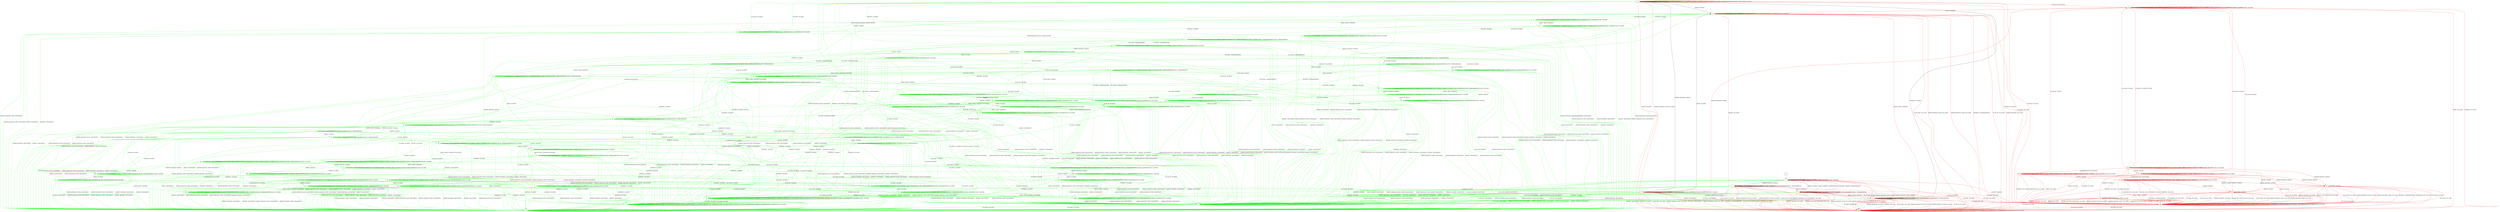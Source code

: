 digraph "" {
	graph ["Incoming time"=0.16049981117248535,
		"Outgoing time"=0.2755866050720215,
		Output="{'States': 77, 'Transitions': 1044, 'Filename': '../results/ssh/DropBear-BitVise-yices-2.dot'}",
		Reference="{'States': 18, 'Transitions': 222, 'Filename': '../subjects/ssh/DropBear.dot'}",
		Solver=yices,
		Updated="{'States': 67, 'Transitions': 859, 'Filename': '../subjects/ssh/BitVise.dot'}",
		"f-measure"=0.06845513413506012,
		precision=0.04307334109429569,
		recall=0.16666666666666666
	];
	a -> a	[key=0,
		label="CH_REQUEST_PTY / CH_NONE"];
	a -> a	[key=1,
		label="CH_DATA / CH_NONE"];
	a -> a	[key=2,
		label="CH_CLOSE / CH_NONE"];
	a -> a	[key=3,
		label="CH_EOF / CH_NONE"];
	a -> a	[key=4,
		color=green,
		label="UA_PK_NOK / NO_RESP"];
	a -> a	[key=5,
		color=green,
		label="UA_PK_OK / NO_RESP"];
	a -> a	[key=6,
		color=red,
		label="UA_PK_NOK / UA_FAILURE"];
	a -> a	[key=7,
		color=red,
		label="SERVICE_REQUEST_AUTH / SERVICE_ACCEPT"];
	a -> b	[key=0,
		label="KEXINIT / KEXINIT"];
	a -> d	[key=0,
		label="KEXINIT_PROCEED / KEXINIT"];
	j	[color=green];
	a -> j	[key=0,
		color=green,
		label="KEX30 / DISCONNECT"];
	a -> j	[key=1,
		color=green,
		label="SERVICE_REQUEST_CONN / DISCONNECT"];
	a -> j	[key=2,
		color=green,
		label="NEWKEYS / DISCONNECT"];
	m	[color=green];
	a -> m	[key=0,
		color=green,
		label="CH_OPEN / NO_RESP"];
	n	[color=green];
	a -> n	[key=0,
		color=green,
		label="SERVICE_REQUEST_AUTH / SERVICE_ACCEPT"];
	ppp	[color=red];
	a -> ppp	[key=0,
		color=red,
		label="CH_OPEN / NO_CONN"];
	qqq	[color=red];
	a -> qqq	[key=0,
		color=red,
		label="KEX30 / NO_CONN"];
	a -> qqq	[key=1,
		color=red,
		label="SERVICE_REQUEST_CONN / NO_CONN"];
	a -> qqq	[key=2,
		color=red,
		label="NEWKEYS / NO_CONN"];
	rrr	[color=red];
	a -> rrr	[key=0,
		color=red,
		label="UA_PK_OK / UA_SUCCESS"];
	b -> b	[key=0,
		label="CH_REQUEST_PTY / CH_NONE"];
	b -> b	[key=1,
		label="CH_DATA / CH_NONE"];
	b -> b	[key=2,
		label="CH_CLOSE / CH_NONE"];
	b -> b	[key=3,
		label="CH_EOF / CH_NONE"];
	b -> b	[key=4,
		color=green,
		label="UA_PK_NOK / NO_RESP"];
	b -> b	[key=5,
		color=green,
		label="UA_PK_OK / NO_RESP"];
	b -> g	[key=0,
		color=red,
		label="KEX30 / KEX31+NEWKEYS"];
	b -> j	[key=0,
		color=green,
		label="SERVICE_REQUEST_AUTH / DISCONNECT"];
	b -> j	[key=1,
		color=green,
		label="SERVICE_REQUEST_CONN / DISCONNECT"];
	b -> j	[key=2,
		color=green,
		label="KEXINIT_PROCEED / DISCONNECT"];
	b -> j	[key=3,
		color=green,
		label="KEXINIT / DISCONNECT"];
	k	[color=green];
	b -> k	[key=0,
		color=green,
		label="NEWKEYS / NO_RESP"];
	p	[color=green];
	b -> p	[key=0,
		color=green,
		label="CH_OPEN / NO_RESP"];
	r	[color=green];
	b -> r	[key=0,
		color=green,
		label="KEX30 / KEX31+NEWKEYS"];
	b -> ppp	[key=0,
		color=red,
		label="CH_OPEN / NO_CONN"];
	b -> qqq	[key=0,
		color=red,
		label="UA_PK_NOK / NO_CONN"];
	b -> qqq	[key=1,
		color=red,
		label="SERVICE_REQUEST_AUTH / NO_CONN"];
	b -> qqq	[key=2,
		color=red,
		label="SERVICE_REQUEST_CONN / NO_CONN"];
	b -> qqq	[key=3,
		color=red,
		label="NEWKEYS / UNIMPLEMENTED"];
	b -> qqq	[key=4,
		color=red,
		label="UA_PK_OK / NO_CONN"];
	b -> qqq	[key=5,
		color=red,
		label="KEXINIT_PROCEED / NO_CONN"];
	b -> qqq	[key=6,
		color=red,
		label="KEXINIT / NO_CONN"];
	c -> c	[key=0,
		label="CH_REQUEST_PTY / CH_NONE"];
	c -> c	[key=1,
		label="CH_DATA / CH_NONE"];
	c -> c	[key=2,
		label="CH_CLOSE / CH_NONE"];
	c -> c	[key=3,
		label="CH_EOF / CH_NONE"];
	c -> e	[key=0,
		label="KEXINIT / KEXINIT"];
	c -> e	[key=1,
		color=red,
		label="KEX30 / KEXINIT+UNIMPLEMENTED"];
	c -> e	[key=2,
		color=red,
		label="NEWKEYS / KEXINIT+UNIMPLEMENTED"];
	c -> f	[key=0,
		label="KEXINIT_PROCEED / KEXINIT"];
	i	[color=green];
	c -> i	[key=0,
		color=green,
		label="CH_OPEN / KEXINIT+DISCONNECT"];
	c -> j	[key=0,
		color=green,
		label="UA_PK_NOK / KEXINIT+DISCONNECT"];
	c -> j	[key=1,
		color=green,
		label="KEX30 / KEXINIT+DISCONNECT"];
	c -> j	[key=2,
		color=green,
		label="SERVICE_REQUEST_AUTH / KEXINIT+DISCONNECT"];
	c -> j	[key=3,
		color=green,
		label="SERVICE_REQUEST_CONN / KEXINIT+DISCONNECT"];
	c -> j	[key=4,
		color=green,
		label="NEWKEYS / KEXINIT+DISCONNECT"];
	c -> j	[key=5,
		color=green,
		label="UA_PK_OK / KEXINIT+DISCONNECT"];
	c -> ppp	[key=0,
		color=red,
		label="CH_OPEN / KEXINIT"];
	c -> qqq	[key=0,
		color=red,
		label="UA_PK_NOK / KEXINIT"];
	c -> qqq	[key=1,
		color=red,
		label="SERVICE_REQUEST_AUTH / KEXINIT"];
	c -> qqq	[key=2,
		color=red,
		label="SERVICE_REQUEST_CONN / KEXINIT"];
	c -> qqq	[key=3,
		color=red,
		label="UA_PK_OK / KEXINIT"];
	d -> b	[key=0,
		label="KEX30 / NO_RESP"];
	d -> d	[key=0,
		label="CH_REQUEST_PTY / CH_NONE"];
	d -> d	[key=1,
		label="CH_DATA / CH_NONE"];
	d -> d	[key=2,
		label="CH_CLOSE / CH_NONE"];
	d -> d	[key=3,
		label="CH_EOF / CH_NONE"];
	d -> d	[key=4,
		color=green,
		label="UA_PK_NOK / NO_RESP"];
	d -> d	[key=5,
		color=green,
		label="UA_PK_OK / NO_RESP"];
	d -> j	[key=0,
		color=green,
		label="SERVICE_REQUEST_AUTH / DISCONNECT"];
	d -> j	[key=1,
		color=green,
		label="SERVICE_REQUEST_CONN / DISCONNECT"];
	d -> j	[key=2,
		color=green,
		label="KEXINIT_PROCEED / DISCONNECT"];
	d -> j	[key=3,
		color=green,
		label="KEXINIT / DISCONNECT"];
	d -> k	[key=0,
		color=green,
		label="NEWKEYS / NO_RESP"];
	o	[color=green];
	d -> o	[key=0,
		color=green,
		label="CH_OPEN / NO_RESP"];
	d -> ppp	[key=0,
		color=red,
		label="CH_OPEN / NO_CONN"];
	d -> qqq	[key=0,
		color=red,
		label="UA_PK_NOK / NO_CONN"];
	d -> qqq	[key=1,
		color=red,
		label="SERVICE_REQUEST_AUTH / NO_CONN"];
	d -> qqq	[key=2,
		color=red,
		label="SERVICE_REQUEST_CONN / NO_CONN"];
	d -> qqq	[key=3,
		color=red,
		label="NEWKEYS / UNIMPLEMENTED"];
	d -> qqq	[key=4,
		color=red,
		label="UA_PK_OK / NO_CONN"];
	d -> qqq	[key=5,
		color=red,
		label="KEXINIT_PROCEED / NO_CONN"];
	d -> qqq	[key=6,
		color=red,
		label="KEXINIT / NO_CONN"];
	e -> e	[key=0,
		label="CH_REQUEST_PTY / CH_NONE"];
	e -> e	[key=1,
		label="CH_DATA / CH_NONE"];
	e -> e	[key=2,
		label="CH_CLOSE / CH_NONE"];
	e -> e	[key=3,
		label="CH_EOF / CH_NONE"];
	e -> e	[key=4,
		color=red,
		label="NEWKEYS / UNIMPLEMENTED"];
	e -> g	[key=0,
		label="KEX30 / KEX31+NEWKEYS"];
	e -> i	[key=0,
		color=green,
		label="CH_OPEN / DISCONNECT"];
	e -> j	[key=0,
		color=green,
		label="UA_PK_NOK / DISCONNECT"];
	e -> j	[key=1,
		color=green,
		label="SERVICE_REQUEST_AUTH / DISCONNECT"];
	e -> j	[key=2,
		color=green,
		label="SERVICE_REQUEST_CONN / DISCONNECT"];
	e -> j	[key=3,
		color=green,
		label="UA_PK_OK / DISCONNECT"];
	e -> j	[key=4,
		color=green,
		label="KEXINIT_PROCEED / DISCONNECT"];
	e -> j	[key=5,
		color=green,
		label="KEXINIT / DISCONNECT"];
	e -> k	[key=0,
		color=green,
		label="NEWKEYS / NO_RESP"];
	e -> ppp	[key=0,
		color=red,
		label="CH_OPEN / NO_CONN"];
	e -> qqq	[key=0,
		color=red,
		label="UA_PK_NOK / NO_CONN"];
	e -> qqq	[key=1,
		color=red,
		label="SERVICE_REQUEST_AUTH / NO_CONN"];
	e -> qqq	[key=2,
		color=red,
		label="SERVICE_REQUEST_CONN / NO_CONN"];
	e -> qqq	[key=3,
		color=red,
		label="UA_PK_OK / NO_CONN"];
	e -> qqq	[key=4,
		color=red,
		label="KEXINIT_PROCEED / NO_CONN"];
	e -> qqq	[key=5,
		color=red,
		label="KEXINIT / NO_CONN"];
	f -> e	[key=0,
		label="KEX30 / NO_RESP"];
	f -> f	[key=0,
		label="CH_REQUEST_PTY / CH_NONE"];
	f -> f	[key=1,
		label="CH_DATA / CH_NONE"];
	f -> f	[key=2,
		label="CH_CLOSE / CH_NONE"];
	f -> f	[key=3,
		label="CH_EOF / CH_NONE"];
	f -> f	[key=4,
		color=red,
		label="NEWKEYS / UNIMPLEMENTED"];
	f -> i	[key=0,
		color=green,
		label="CH_OPEN / DISCONNECT"];
	f -> j	[key=0,
		color=green,
		label="UA_PK_NOK / DISCONNECT"];
	f -> j	[key=1,
		color=green,
		label="SERVICE_REQUEST_AUTH / DISCONNECT"];
	f -> j	[key=2,
		color=green,
		label="SERVICE_REQUEST_CONN / DISCONNECT"];
	f -> j	[key=3,
		color=green,
		label="UA_PK_OK / DISCONNECT"];
	f -> j	[key=4,
		color=green,
		label="KEXINIT_PROCEED / DISCONNECT"];
	f -> j	[key=5,
		color=green,
		label="KEXINIT / DISCONNECT"];
	f -> k	[key=0,
		color=green,
		label="NEWKEYS / NO_RESP"];
	f -> ppp	[key=0,
		color=red,
		label="CH_OPEN / NO_CONN"];
	f -> qqq	[key=0,
		color=red,
		label="UA_PK_NOK / NO_CONN"];
	f -> qqq	[key=1,
		color=red,
		label="SERVICE_REQUEST_AUTH / NO_CONN"];
	f -> qqq	[key=2,
		color=red,
		label="SERVICE_REQUEST_CONN / NO_CONN"];
	f -> qqq	[key=3,
		color=red,
		label="UA_PK_OK / NO_CONN"];
	f -> qqq	[key=4,
		color=red,
		label="KEXINIT_PROCEED / NO_CONN"];
	f -> qqq	[key=5,
		color=red,
		label="KEXINIT / NO_CONN"];
	g -> a	[key=0,
		label="NEWKEYS / NO_RESP"];
	g -> g	[key=0,
		label="CH_REQUEST_PTY / CH_NONE"];
	g -> g	[key=1,
		label="CH_DATA / CH_NONE"];
	g -> g	[key=2,
		label="CH_CLOSE / CH_NONE"];
	g -> g	[key=3,
		label="CH_EOF / CH_NONE"];
	g -> g	[key=4,
		color=green,
		label="KEX30 / NO_RESP"];
	g -> g	[key=5,
		color=red,
		label="KEX30 / UNIMPLEMENTED"];
	g -> i	[key=0,
		color=green,
		label="CH_OPEN / DISCONNECT"];
	g -> j	[key=0,
		color=green,
		label="UA_PK_NOK / DISCONNECT"];
	g -> j	[key=1,
		color=green,
		label="SERVICE_REQUEST_AUTH / DISCONNECT"];
	g -> j	[key=2,
		color=green,
		label="SERVICE_REQUEST_CONN / DISCONNECT"];
	g -> j	[key=3,
		color=green,
		label="UA_PK_OK / DISCONNECT"];
	g -> j	[key=4,
		color=green,
		label="KEXINIT_PROCEED / DISCONNECT"];
	g -> j	[key=5,
		color=green,
		label="KEXINIT / DISCONNECT"];
	g -> ppp	[key=0,
		color=red,
		label="CH_OPEN / NO_CONN"];
	g -> qqq	[key=0,
		color=red,
		label="UA_PK_NOK / NO_CONN"];
	g -> qqq	[key=1,
		color=red,
		label="SERVICE_REQUEST_AUTH / NO_CONN"];
	g -> qqq	[key=2,
		color=red,
		label="SERVICE_REQUEST_CONN / NO_CONN"];
	g -> qqq	[key=3,
		color=red,
		label="UA_PK_OK / NO_CONN"];
	g -> qqq	[key=4,
		color=red,
		label="KEXINIT_PROCEED / NO_CONN"];
	g -> qqq	[key=5,
		color=red,
		label="KEXINIT / NO_CONN"];
	h -> c	[key=0];
	i -> i	[key=0,
		color=green,
		label="UA_PK_NOK / NO_CONN"];
	i -> i	[key=1,
		color=green,
		label="KEX30 / NO_CONN"];
	i -> i	[key=2,
		color=green,
		label="SERVICE_REQUEST_AUTH / NO_CONN"];
	i -> i	[key=3,
		color=green,
		label="SERVICE_REQUEST_CONN / NO_CONN"];
	i -> i	[key=4,
		color=green,
		label="NEWKEYS / NO_CONN"];
	i -> i	[key=5,
		color=green,
		label="CH_REQUEST_PTY / NO_CONN"];
	i -> i	[key=6,
		color=green,
		label="CH_OPEN / CH_MAX"];
	i -> i	[key=7,
		color=green,
		label="CH_DATA / NO_CONN"];
	i -> i	[key=8,
		color=green,
		label="UA_PK_OK / NO_CONN"];
	i -> i	[key=9,
		color=green,
		label="KEXINIT_PROCEED / NO_CONN"];
	i -> i	[key=10,
		color=green,
		label="KEXINIT / NO_CONN"];
	i -> i	[key=11,
		color=green,
		label="CH_EOF / NO_CONN"];
	i -> j	[key=0,
		color=green,
		label="CH_CLOSE / NO_CONN"];
	j -> i	[key=0,
		color=green,
		label="CH_OPEN / NO_CONN"];
	j -> j	[key=0,
		color=green,
		label="UA_PK_NOK / NO_CONN"];
	j -> j	[key=1,
		color=green,
		label="KEX30 / NO_CONN"];
	j -> j	[key=2,
		color=green,
		label="SERVICE_REQUEST_AUTH / NO_CONN"];
	j -> j	[key=3,
		color=green,
		label="SERVICE_REQUEST_CONN / NO_CONN"];
	j -> j	[key=4,
		color=green,
		label="NEWKEYS / NO_CONN"];
	j -> j	[key=5,
		color=green,
		label="CH_REQUEST_PTY / CH_NONE"];
	j -> j	[key=6,
		color=green,
		label="CH_DATA / CH_NONE"];
	j -> j	[key=7,
		color=green,
		label="UA_PK_OK / NO_CONN"];
	j -> j	[key=8,
		color=green,
		label="KEXINIT_PROCEED / NO_CONN"];
	j -> j	[key=9,
		color=green,
		label="CH_CLOSE / CH_NONE"];
	j -> j	[key=10,
		color=green,
		label="KEXINIT / NO_CONN"];
	j -> j	[key=11,
		color=green,
		label="CH_EOF / CH_NONE"];
	k -> k	[key=0,
		color=green,
		label="UA_PK_NOK / NO_RESP"];
	k -> k	[key=1,
		color=green,
		label="KEX30 / NO_RESP"];
	k -> k	[key=2,
		color=green,
		label="SERVICE_REQUEST_AUTH / NO_RESP"];
	k -> k	[key=3,
		color=green,
		label="SERVICE_REQUEST_CONN / NO_RESP"];
	k -> k	[key=4,
		color=green,
		label="NEWKEYS / NO_RESP"];
	k -> k	[key=5,
		color=green,
		label="CH_REQUEST_PTY / CH_NONE"];
	k -> k	[key=6,
		color=green,
		label="CH_DATA / CH_NONE"];
	k -> k	[key=7,
		color=green,
		label="UA_PK_OK / NO_RESP"];
	k -> k	[key=8,
		color=green,
		label="KEXINIT_PROCEED / NO_RESP"];
	k -> k	[key=9,
		color=green,
		label="CH_CLOSE / CH_NONE"];
	k -> k	[key=10,
		color=green,
		label="KEXINIT / NO_RESP"];
	k -> k	[key=11,
		color=green,
		label="CH_EOF / CH_NONE"];
	l	[color=green];
	k -> l	[key=0,
		color=green,
		label="CH_OPEN / NO_RESP"];
	l -> k	[key=0,
		color=green,
		label="CH_CLOSE / NO_RESP"];
	l -> l	[key=0,
		color=green,
		label="UA_PK_NOK / NO_RESP"];
	l -> l	[key=1,
		color=green,
		label="KEX30 / NO_RESP"];
	l -> l	[key=2,
		color=green,
		label="SERVICE_REQUEST_AUTH / NO_RESP"];
	l -> l	[key=3,
		color=green,
		label="SERVICE_REQUEST_CONN / NO_RESP"];
	l -> l	[key=4,
		color=green,
		label="NEWKEYS / NO_RESP"];
	l -> l	[key=5,
		color=green,
		label="CH_REQUEST_PTY / NO_RESP"];
	l -> l	[key=6,
		color=green,
		label="CH_OPEN / CH_MAX"];
	l -> l	[key=7,
		color=green,
		label="CH_DATA / NO_RESP"];
	l -> l	[key=8,
		color=green,
		label="UA_PK_OK / NO_RESP"];
	l -> l	[key=9,
		color=green,
		label="KEXINIT_PROCEED / NO_RESP"];
	l -> l	[key=10,
		color=green,
		label="KEXINIT / NO_RESP"];
	l -> l	[key=11,
		color=green,
		label="CH_EOF / NO_RESP"];
	m -> a	[key=0,
		color=green,
		label="CH_CLOSE / NO_RESP"];
	m -> i	[key=0,
		color=green,
		label="KEX30 / DISCONNECT"];
	m -> i	[key=1,
		color=green,
		label="SERVICE_REQUEST_CONN / DISCONNECT"];
	m -> i	[key=2,
		color=green,
		label="NEWKEYS / DISCONNECT"];
	m -> m	[key=0,
		color=green,
		label="UA_PK_NOK / NO_RESP"];
	m -> m	[key=1,
		color=green,
		label="CH_REQUEST_PTY / NO_RESP"];
	m -> m	[key=2,
		color=green,
		label="CH_OPEN / CH_MAX"];
	m -> m	[key=3,
		color=green,
		label="CH_DATA / NO_RESP"];
	m -> m	[key=4,
		color=green,
		label="UA_PK_OK / NO_RESP"];
	m -> m	[key=5,
		color=green,
		label="CH_EOF / NO_RESP"];
	m -> o	[key=0,
		color=green,
		label="KEXINIT_PROCEED / KEXINIT"];
	m -> p	[key=0,
		color=green,
		label="KEXINIT / KEXINIT"];
	q	[color=green];
	m -> q	[key=0,
		color=green,
		label="SERVICE_REQUEST_AUTH / SERVICE_ACCEPT"];
	n -> j	[key=0,
		color=green,
		label="KEX30 / DISCONNECT"];
	n -> j	[key=1,
		color=green,
		label="SERVICE_REQUEST_CONN / DISCONNECT"];
	n -> j	[key=2,
		color=green,
		label="NEWKEYS / DISCONNECT"];
	n -> n	[key=0,
		color=green,
		label="UA_PK_NOK / UA_FAILURE"];
	n -> n	[key=1,
		color=green,
		label="SERVICE_REQUEST_AUTH / SERVICE_ACCEPT"];
	n -> n	[key=2,
		color=green,
		label="CH_REQUEST_PTY / CH_NONE"];
	n -> n	[key=3,
		color=green,
		label="CH_DATA / CH_NONE"];
	n -> n	[key=4,
		color=green,
		label="CH_CLOSE / CH_NONE"];
	n -> n	[key=5,
		color=green,
		label="CH_EOF / CH_NONE"];
	n -> q	[key=0,
		color=green,
		label="CH_OPEN / UNIMPLEMENTED"];
	s	[color=green];
	n -> s	[key=0,
		color=green,
		label="UA_PK_OK / UA_SUCCESS"];
	t	[color=green];
	n -> t	[key=0,
		color=green,
		label="KEXINIT_PROCEED / KEXINIT"];
	u	[color=green];
	n -> u	[key=0,
		color=green,
		label="KEXINIT / KEXINIT"];
	o -> d	[key=0,
		color=green,
		label="CH_CLOSE / NO_RESP"];
	o -> i	[key=0,
		color=green,
		label="SERVICE_REQUEST_AUTH / DISCONNECT"];
	o -> i	[key=1,
		color=green,
		label="SERVICE_REQUEST_CONN / DISCONNECT"];
	o -> i	[key=2,
		color=green,
		label="KEXINIT_PROCEED / DISCONNECT"];
	o -> i	[key=3,
		color=green,
		label="KEXINIT / DISCONNECT"];
	o -> l	[key=0,
		color=green,
		label="NEWKEYS / NO_RESP"];
	o -> o	[key=0,
		color=green,
		label="UA_PK_NOK / NO_RESP"];
	o -> o	[key=1,
		color=green,
		label="CH_REQUEST_PTY / NO_RESP"];
	o -> o	[key=2,
		color=green,
		label="CH_OPEN / CH_MAX"];
	o -> o	[key=3,
		color=green,
		label="CH_DATA / NO_RESP"];
	o -> o	[key=4,
		color=green,
		label="UA_PK_OK / NO_RESP"];
	o -> o	[key=5,
		color=green,
		label="CH_EOF / NO_RESP"];
	o -> p	[key=0,
		color=green,
		label="KEX30 / NO_RESP"];
	p -> b	[key=0,
		color=green,
		label="CH_CLOSE / NO_RESP"];
	p -> i	[key=0,
		color=green,
		label="SERVICE_REQUEST_AUTH / DISCONNECT"];
	p -> i	[key=1,
		color=green,
		label="SERVICE_REQUEST_CONN / DISCONNECT"];
	p -> i	[key=2,
		color=green,
		label="KEXINIT_PROCEED / DISCONNECT"];
	p -> i	[key=3,
		color=green,
		label="KEXINIT / DISCONNECT"];
	p -> l	[key=0,
		color=green,
		label="NEWKEYS / NO_RESP"];
	p -> p	[key=0,
		color=green,
		label="UA_PK_NOK / NO_RESP"];
	p -> p	[key=1,
		color=green,
		label="CH_REQUEST_PTY / NO_RESP"];
	p -> p	[key=2,
		color=green,
		label="CH_OPEN / CH_MAX"];
	p -> p	[key=3,
		color=green,
		label="CH_DATA / NO_RESP"];
	p -> p	[key=4,
		color=green,
		label="UA_PK_OK / NO_RESP"];
	p -> p	[key=5,
		color=green,
		label="CH_EOF / NO_RESP"];
	v	[color=green];
	p -> v	[key=0,
		color=green,
		label="KEX30 / KEX31+NEWKEYS"];
	q -> i	[key=0,
		color=green,
		label="KEX30 / DISCONNECT"];
	q -> i	[key=1,
		color=green,
		label="SERVICE_REQUEST_CONN / DISCONNECT"];
	q -> i	[key=2,
		color=green,
		label="NEWKEYS / DISCONNECT"];
	q -> n	[key=0,
		color=green,
		label="CH_CLOSE / UNIMPLEMENTED"];
	q -> q	[key=0,
		color=green,
		label="UA_PK_NOK / UA_FAILURE"];
	q -> q	[key=1,
		color=green,
		label="SERVICE_REQUEST_AUTH / SERVICE_ACCEPT"];
	q -> q	[key=2,
		color=green,
		label="CH_REQUEST_PTY / UNIMPLEMENTED"];
	q -> q	[key=3,
		color=green,
		label="CH_OPEN / CH_MAX"];
	q -> q	[key=4,
		color=green,
		label="CH_DATA / UNIMPLEMENTED"];
	q -> q	[key=5,
		color=green,
		label="CH_EOF / UNIMPLEMENTED"];
	w	[color=green];
	q -> w	[key=0,
		color=green,
		label="KEXINIT / KEXINIT"];
	x	[color=green];
	q -> x	[key=0,
		color=green,
		label="UA_PK_OK / UA_SUCCESS"];
	y	[color=green];
	q -> y	[key=0,
		color=green,
		label="KEXINIT_PROCEED / KEXINIT"];
	r -> a	[key=0,
		color=green,
		label="NEWKEYS / NO_RESP"];
	r -> j	[key=0,
		color=green,
		label="SERVICE_REQUEST_AUTH / DISCONNECT"];
	r -> j	[key=1,
		color=green,
		label="SERVICE_REQUEST_CONN / DISCONNECT"];
	r -> j	[key=2,
		color=green,
		label="KEXINIT_PROCEED / DISCONNECT"];
	r -> j	[key=3,
		color=green,
		label="KEXINIT / DISCONNECT"];
	r -> r	[key=0,
		color=green,
		label="UA_PK_NOK / NO_RESP"];
	r -> r	[key=1,
		color=green,
		label="KEX30 / NO_RESP"];
	r -> r	[key=2,
		color=green,
		label="CH_REQUEST_PTY / CH_NONE"];
	r -> r	[key=3,
		color=green,
		label="CH_DATA / CH_NONE"];
	r -> r	[key=4,
		color=green,
		label="UA_PK_OK / NO_RESP"];
	r -> r	[key=5,
		color=green,
		label="CH_CLOSE / CH_NONE"];
	r -> r	[key=6,
		color=green,
		label="CH_EOF / CH_NONE"];
	r -> v	[key=0,
		color=green,
		label="CH_OPEN / NO_RESP"];
	s -> j	[key=0,
		color=green,
		label="KEX30 / DISCONNECT"];
	s -> j	[key=1,
		color=green,
		label="SERVICE_REQUEST_CONN / DISCONNECT"];
	s -> j	[key=2,
		color=green,
		label="NEWKEYS / DISCONNECT"];
	s -> s	[key=0,
		color=green,
		label="UA_PK_NOK / UNIMPLEMENTED"];
	s -> s	[key=1,
		color=green,
		label="SERVICE_REQUEST_AUTH / SERVICE_ACCEPT"];
	s -> s	[key=2,
		color=green,
		label="CH_REQUEST_PTY / CH_NONE"];
	s -> s	[key=3,
		color=green,
		label="CH_DATA / CH_NONE"];
	s -> s	[key=4,
		color=green,
		label="UA_PK_OK / UNIMPLEMENTED"];
	s -> s	[key=5,
		color=green,
		label="CH_CLOSE / CH_NONE"];
	s -> s	[key=6,
		color=green,
		label="CH_EOF / CH_NONE"];
	z	[color=green];
	s -> z	[key=0,
		color=green,
		label="KEXINIT / KEXINIT"];
	aa	[color=green];
	s -> aa	[key=0,
		color=green,
		label="CH_OPEN / CH_OPEN_SUCCESS"];
	bb	[color=green];
	s -> bb	[key=0,
		color=green,
		label="KEXINIT_PROCEED / KEXINIT"];
	t -> j	[key=0,
		color=green,
		label="SERVICE_REQUEST_AUTH / DISCONNECT"];
	t -> j	[key=1,
		color=green,
		label="SERVICE_REQUEST_CONN / DISCONNECT"];
	t -> j	[key=2,
		color=green,
		label="KEXINIT_PROCEED / DISCONNECT"];
	t -> j	[key=3,
		color=green,
		label="KEXINIT / DISCONNECT"];
	t -> k	[key=0,
		color=green,
		label="NEWKEYS / NO_RESP"];
	t -> t	[key=0,
		color=green,
		label="CH_REQUEST_PTY / CH_NONE"];
	t -> t	[key=1,
		color=green,
		label="CH_DATA / CH_NONE"];
	t -> t	[key=2,
		color=green,
		label="CH_CLOSE / CH_NONE"];
	t -> t	[key=3,
		color=green,
		label="CH_EOF / CH_NONE"];
	t -> u	[key=0,
		color=green,
		label="KEX30 / NO_RESP"];
	t -> y	[key=0,
		color=green,
		label="CH_OPEN / UNIMPLEMENTED"];
	cc	[color=green];
	t -> cc	[key=0,
		color=green,
		label="UA_PK_NOK / NO_RESP"];
	dd	[color=green];
	t -> dd	[key=0,
		color=green,
		label="UA_PK_OK / NO_RESP"];
	u -> j	[key=0,
		color=green,
		label="SERVICE_REQUEST_AUTH / DISCONNECT"];
	u -> j	[key=1,
		color=green,
		label="SERVICE_REQUEST_CONN / DISCONNECT"];
	u -> j	[key=2,
		color=green,
		label="KEXINIT_PROCEED / DISCONNECT"];
	u -> j	[key=3,
		color=green,
		label="KEXINIT / DISCONNECT"];
	u -> k	[key=0,
		color=green,
		label="NEWKEYS / NO_RESP"];
	u -> u	[key=0,
		color=green,
		label="CH_REQUEST_PTY / CH_NONE"];
	u -> u	[key=1,
		color=green,
		label="CH_DATA / CH_NONE"];
	u -> u	[key=2,
		color=green,
		label="CH_CLOSE / CH_NONE"];
	u -> u	[key=3,
		color=green,
		label="CH_EOF / CH_NONE"];
	u -> w	[key=0,
		color=green,
		label="CH_OPEN / UNIMPLEMENTED"];
	ee	[color=green];
	u -> ee	[key=0,
		color=green,
		label="UA_PK_NOK / NO_RESP"];
	ff	[color=green];
	u -> ff	[key=0,
		color=green,
		label="KEX30 / KEX31+NEWKEYS"];
	gg	[color=green];
	u -> gg	[key=0,
		color=green,
		label="UA_PK_OK / NO_RESP"];
	v -> i	[key=0,
		color=green,
		label="SERVICE_REQUEST_AUTH / DISCONNECT"];
	v -> i	[key=1,
		color=green,
		label="SERVICE_REQUEST_CONN / DISCONNECT"];
	v -> i	[key=2,
		color=green,
		label="KEXINIT_PROCEED / DISCONNECT"];
	v -> i	[key=3,
		color=green,
		label="KEXINIT / DISCONNECT"];
	v -> m	[key=0,
		color=green,
		label="NEWKEYS / NO_RESP"];
	v -> r	[key=0,
		color=green,
		label="CH_CLOSE / NO_RESP"];
	v -> v	[key=0,
		color=green,
		label="UA_PK_NOK / NO_RESP"];
	v -> v	[key=1,
		color=green,
		label="KEX30 / NO_RESP"];
	v -> v	[key=2,
		color=green,
		label="CH_REQUEST_PTY / NO_RESP"];
	v -> v	[key=3,
		color=green,
		label="CH_OPEN / CH_MAX"];
	v -> v	[key=4,
		color=green,
		label="CH_DATA / NO_RESP"];
	v -> v	[key=5,
		color=green,
		label="UA_PK_OK / NO_RESP"];
	v -> v	[key=6,
		color=green,
		label="CH_EOF / NO_RESP"];
	w -> i	[key=0,
		color=green,
		label="SERVICE_REQUEST_AUTH / DISCONNECT"];
	w -> i	[key=1,
		color=green,
		label="SERVICE_REQUEST_CONN / DISCONNECT"];
	w -> i	[key=2,
		color=green,
		label="KEXINIT_PROCEED / DISCONNECT"];
	w -> i	[key=3,
		color=green,
		label="KEXINIT / DISCONNECT"];
	w -> l	[key=0,
		color=green,
		label="NEWKEYS / NO_RESP"];
	w -> u	[key=0,
		color=green,
		label="CH_CLOSE / UNIMPLEMENTED"];
	w -> w	[key=0,
		color=green,
		label="CH_REQUEST_PTY / UNIMPLEMENTED"];
	w -> w	[key=1,
		color=green,
		label="CH_OPEN / CH_MAX"];
	w -> w	[key=2,
		color=green,
		label="CH_DATA / UNIMPLEMENTED"];
	w -> w	[key=3,
		color=green,
		label="CH_EOF / UNIMPLEMENTED"];
	hh	[color=green];
	w -> hh	[key=0,
		color=green,
		label="UA_PK_OK / NO_RESP"];
	ii	[color=green];
	w -> ii	[key=0,
		color=green,
		label="UA_PK_NOK / NO_RESP"];
	jj	[color=green];
	w -> jj	[key=0,
		color=green,
		label="KEX30 / KEX31+NEWKEYS"];
	x -> i	[key=0,
		color=green,
		label="KEX30 / DISCONNECT"];
	x -> i	[key=1,
		color=green,
		label="SERVICE_REQUEST_CONN / DISCONNECT"];
	x -> i	[key=2,
		color=green,
		label="NEWKEYS / DISCONNECT"];
	x -> s	[key=0,
		color=green,
		label="CH_CLOSE / NO_RESP"];
	x -> x	[key=0,
		color=green,
		label="UA_PK_NOK / UNIMPLEMENTED"];
	x -> x	[key=1,
		color=green,
		label="SERVICE_REQUEST_AUTH / SERVICE_ACCEPT"];
	x -> x	[key=2,
		color=green,
		label="CH_REQUEST_PTY / NO_RESP"];
	x -> x	[key=3,
		color=green,
		label="CH_OPEN / CH_MAX"];
	x -> x	[key=4,
		color=green,
		label="CH_DATA / NO_RESP"];
	x -> x	[key=5,
		color=green,
		label="UA_PK_OK / UNIMPLEMENTED"];
	x -> x	[key=6,
		color=green,
		label="CH_EOF / NO_RESP"];
	kk	[color=green];
	x -> kk	[key=0,
		color=green,
		label="KEXINIT / KEXINIT"];
	ll	[color=green];
	x -> ll	[key=0,
		color=green,
		label="KEXINIT_PROCEED / KEXINIT"];
	y -> i	[key=0,
		color=green,
		label="SERVICE_REQUEST_AUTH / DISCONNECT"];
	y -> i	[key=1,
		color=green,
		label="SERVICE_REQUEST_CONN / DISCONNECT"];
	y -> i	[key=2,
		color=green,
		label="KEXINIT_PROCEED / DISCONNECT"];
	y -> i	[key=3,
		color=green,
		label="KEXINIT / DISCONNECT"];
	y -> l	[key=0,
		color=green,
		label="NEWKEYS / NO_RESP"];
	y -> t	[key=0,
		color=green,
		label="CH_CLOSE / UNIMPLEMENTED"];
	y -> w	[key=0,
		color=green,
		label="KEX30 / NO_RESP"];
	y -> y	[key=0,
		color=green,
		label="CH_REQUEST_PTY / UNIMPLEMENTED"];
	y -> y	[key=1,
		color=green,
		label="CH_OPEN / CH_MAX"];
	y -> y	[key=2,
		color=green,
		label="CH_DATA / UNIMPLEMENTED"];
	y -> y	[key=3,
		color=green,
		label="CH_EOF / UNIMPLEMENTED"];
	mm	[color=green];
	y -> mm	[key=0,
		color=green,
		label="UA_PK_OK / NO_RESP"];
	nn	[color=green];
	y -> nn	[key=0,
		color=green,
		label="UA_PK_NOK / NO_RESP"];
	z -> j	[key=0,
		color=green,
		label="SERVICE_REQUEST_AUTH / DISCONNECT"];
	z -> j	[key=1,
		color=green,
		label="SERVICE_REQUEST_CONN / DISCONNECT"];
	z -> j	[key=2,
		color=green,
		label="KEXINIT_PROCEED / DISCONNECT"];
	z -> j	[key=3,
		color=green,
		label="KEXINIT / DISCONNECT"];
	z -> k	[key=0,
		color=green,
		label="NEWKEYS / NO_RESP"];
	z -> z	[key=0,
		color=green,
		label="UA_PK_NOK / UNIMPLEMENTED"];
	z -> z	[key=1,
		color=green,
		label="CH_REQUEST_PTY / CH_NONE"];
	z -> z	[key=2,
		color=green,
		label="CH_DATA / CH_NONE"];
	z -> z	[key=3,
		color=green,
		label="UA_PK_OK / UNIMPLEMENTED"];
	z -> z	[key=4,
		color=green,
		label="CH_CLOSE / CH_NONE"];
	z -> z	[key=5,
		color=green,
		label="CH_EOF / CH_NONE"];
	oo	[color=green];
	z -> oo	[key=0,
		color=green,
		label="KEX30 / KEX31+NEWKEYS"];
	pp	[color=green];
	z -> pp	[key=0,
		color=green,
		label="CH_OPEN / NO_RESP"];
	aa -> i	[key=0,
		color=green,
		label="KEX30 / DISCONNECT"];
	aa -> i	[key=1,
		color=green,
		label="SERVICE_REQUEST_CONN / DISCONNECT"];
	aa -> i	[key=2,
		color=green,
		label="NEWKEYS / DISCONNECT"];
	aa -> aa	[key=0,
		color=green,
		label="UA_PK_NOK / UNIMPLEMENTED"];
	aa -> aa	[key=1,
		color=green,
		label="SERVICE_REQUEST_AUTH / SERVICE_ACCEPT"];
	aa -> aa	[key=2,
		color=green,
		label="CH_REQUEST_PTY / CH_SUCCESS"];
	aa -> aa	[key=3,
		color=green,
		label="CH_OPEN / CH_MAX"];
	aa -> aa	[key=4,
		color=green,
		label="UA_PK_OK / UNIMPLEMENTED"];
	qq	[color=green];
	aa -> qq	[key=0,
		color=green,
		label="CH_DATA / NO_RESP"];
	rr	[color=green];
	aa -> rr	[key=0,
		color=green,
		label="CH_CLOSE / CH_CLOSE"];
	ss	[color=green];
	aa -> ss	[key=0,
		color=green,
		label="KEXINIT_PROCEED / KEXINIT"];
	tt	[color=green];
	aa -> tt	[key=0,
		color=green,
		label="CH_EOF / CH_CLOSE"];
	uu	[color=green];
	aa -> uu	[key=0,
		color=green,
		label="KEXINIT / KEXINIT"];
	bb -> j	[key=0,
		color=green,
		label="SERVICE_REQUEST_AUTH / DISCONNECT"];
	bb -> j	[key=1,
		color=green,
		label="SERVICE_REQUEST_CONN / DISCONNECT"];
	bb -> j	[key=2,
		color=green,
		label="KEXINIT_PROCEED / DISCONNECT"];
	bb -> j	[key=3,
		color=green,
		label="KEXINIT / DISCONNECT"];
	bb -> k	[key=0,
		color=green,
		label="NEWKEYS / NO_RESP"];
	bb -> z	[key=0,
		color=green,
		label="KEX30 / NO_RESP"];
	bb -> bb	[key=0,
		color=green,
		label="UA_PK_NOK / UNIMPLEMENTED"];
	bb -> bb	[key=1,
		color=green,
		label="CH_REQUEST_PTY / CH_NONE"];
	bb -> bb	[key=2,
		color=green,
		label="CH_DATA / CH_NONE"];
	bb -> bb	[key=3,
		color=green,
		label="UA_PK_OK / UNIMPLEMENTED"];
	bb -> bb	[key=4,
		color=green,
		label="CH_CLOSE / CH_NONE"];
	bb -> bb	[key=5,
		color=green,
		label="CH_EOF / CH_NONE"];
	vv	[color=green];
	bb -> vv	[key=0,
		color=green,
		label="CH_OPEN / NO_RESP"];
	cc -> j	[key=0,
		color=green,
		label="SERVICE_REQUEST_AUTH / DISCONNECT"];
	cc -> j	[key=1,
		color=green,
		label="SERVICE_REQUEST_CONN / DISCONNECT"];
	cc -> j	[key=2,
		color=green,
		label="KEXINIT_PROCEED / DISCONNECT"];
	cc -> j	[key=3,
		color=green,
		label="KEXINIT / DISCONNECT"];
	cc -> k	[key=0,
		color=green,
		label="NEWKEYS / NO_RESP"];
	cc -> cc	[key=0,
		color=green,
		label="UA_PK_NOK / NO_RESP"];
	cc -> cc	[key=1,
		color=green,
		label="CH_REQUEST_PTY / CH_NONE"];
	cc -> cc	[key=2,
		color=green,
		label="CH_DATA / CH_NONE"];
	cc -> cc	[key=3,
		color=green,
		label="CH_CLOSE / CH_NONE"];
	cc -> cc	[key=4,
		color=green,
		label="CH_EOF / CH_NONE"];
	cc -> dd	[key=0,
		color=green,
		label="UA_PK_OK / NO_RESP"];
	cc -> ee	[key=0,
		color=green,
		label="KEX30 / NO_RESP"];
	cc -> nn	[key=0,
		color=green,
		label="CH_OPEN / UNIMPLEMENTED"];
	dd -> j	[key=0,
		color=green,
		label="SERVICE_REQUEST_AUTH / DISCONNECT"];
	dd -> j	[key=1,
		color=green,
		label="SERVICE_REQUEST_CONN / DISCONNECT"];
	dd -> j	[key=2,
		color=green,
		label="KEXINIT_PROCEED / DISCONNECT"];
	dd -> j	[key=3,
		color=green,
		label="KEXINIT / DISCONNECT"];
	dd -> k	[key=0,
		color=green,
		label="NEWKEYS / NO_RESP"];
	dd -> dd	[key=0,
		color=green,
		label="UA_PK_NOK / UNIMPLEMENTED"];
	dd -> dd	[key=1,
		color=green,
		label="CH_REQUEST_PTY / CH_NONE"];
	dd -> dd	[key=2,
		color=green,
		label="CH_DATA / CH_NONE"];
	dd -> dd	[key=3,
		color=green,
		label="UA_PK_OK / UNIMPLEMENTED"];
	dd -> dd	[key=4,
		color=green,
		label="CH_CLOSE / CH_NONE"];
	dd -> dd	[key=5,
		color=green,
		label="CH_EOF / CH_NONE"];
	dd -> gg	[key=0,
		color=green,
		label="KEX30 / NO_RESP"];
	dd -> vv	[key=0,
		color=green,
		label="CH_OPEN / NO_RESP"];
	ee -> j	[key=0,
		color=green,
		label="SERVICE_REQUEST_AUTH / DISCONNECT"];
	ee -> j	[key=1,
		color=green,
		label="SERVICE_REQUEST_CONN / DISCONNECT"];
	ee -> j	[key=2,
		color=green,
		label="KEXINIT_PROCEED / DISCONNECT"];
	ee -> j	[key=3,
		color=green,
		label="KEXINIT / DISCONNECT"];
	ee -> k	[key=0,
		color=green,
		label="NEWKEYS / NO_RESP"];
	ee -> ee	[key=0,
		color=green,
		label="UA_PK_NOK / NO_RESP"];
	ee -> ee	[key=1,
		color=green,
		label="CH_REQUEST_PTY / CH_NONE"];
	ee -> ee	[key=2,
		color=green,
		label="CH_DATA / CH_NONE"];
	ee -> ee	[key=3,
		color=green,
		label="CH_CLOSE / CH_NONE"];
	ee -> ee	[key=4,
		color=green,
		label="CH_EOF / CH_NONE"];
	ee -> ff	[key=0,
		color=green,
		label="KEX30 / KEX31+NEWKEYS+BUFFERED"];
	ee -> gg	[key=0,
		color=green,
		label="UA_PK_OK / NO_RESP"];
	ee -> ii	[key=0,
		color=green,
		label="CH_OPEN / UNIMPLEMENTED"];
	ff -> j	[key=0,
		color=green,
		label="SERVICE_REQUEST_AUTH / DISCONNECT"];
	ff -> j	[key=1,
		color=green,
		label="SERVICE_REQUEST_CONN / DISCONNECT"];
	ff -> j	[key=2,
		color=green,
		label="KEXINIT_PROCEED / DISCONNECT"];
	ff -> j	[key=3,
		color=green,
		label="KEXINIT / DISCONNECT"];
	ff -> n	[key=0,
		color=green,
		label="NEWKEYS / NO_RESP"];
	ff -> ff	[key=0,
		color=green,
		label="UA_PK_NOK / UA_FAILURE"];
	ff -> ff	[key=1,
		color=green,
		label="KEX30 / NO_RESP"];
	ff -> ff	[key=2,
		color=green,
		label="CH_REQUEST_PTY / CH_NONE"];
	ff -> ff	[key=3,
		color=green,
		label="CH_DATA / CH_NONE"];
	ff -> ff	[key=4,
		color=green,
		label="CH_CLOSE / CH_NONE"];
	ff -> ff	[key=5,
		color=green,
		label="CH_EOF / CH_NONE"];
	ff -> jj	[key=0,
		color=green,
		label="CH_OPEN / UNIMPLEMENTED"];
	ff -> oo	[key=0,
		color=green,
		label="UA_PK_OK / UA_SUCCESS"];
	gg -> j	[key=0,
		color=green,
		label="SERVICE_REQUEST_AUTH / DISCONNECT"];
	gg -> j	[key=1,
		color=green,
		label="SERVICE_REQUEST_CONN / DISCONNECT"];
	gg -> j	[key=2,
		color=green,
		label="KEXINIT_PROCEED / DISCONNECT"];
	gg -> j	[key=3,
		color=green,
		label="KEXINIT / DISCONNECT"];
	gg -> k	[key=0,
		color=green,
		label="NEWKEYS / NO_RESP"];
	gg -> gg	[key=0,
		color=green,
		label="UA_PK_NOK / UNIMPLEMENTED"];
	gg -> gg	[key=1,
		color=green,
		label="CH_REQUEST_PTY / CH_NONE"];
	gg -> gg	[key=2,
		color=green,
		label="CH_DATA / CH_NONE"];
	gg -> gg	[key=3,
		color=green,
		label="UA_PK_OK / UNIMPLEMENTED"];
	gg -> gg	[key=4,
		color=green,
		label="CH_CLOSE / CH_NONE"];
	gg -> gg	[key=5,
		color=green,
		label="CH_EOF / CH_NONE"];
	gg -> oo	[key=0,
		color=green,
		label="KEX30 / KEX31+NEWKEYS+BUFFERED"];
	gg -> pp	[key=0,
		color=green,
		label="CH_OPEN / NO_RESP"];
	hh -> i	[key=0,
		color=green,
		label="SERVICE_REQUEST_AUTH / DISCONNECT"];
	hh -> i	[key=1,
		color=green,
		label="SERVICE_REQUEST_CONN / DISCONNECT"];
	hh -> i	[key=2,
		color=green,
		label="KEXINIT_PROCEED / DISCONNECT"];
	hh -> i	[key=3,
		color=green,
		label="KEXINIT / DISCONNECT"];
	hh -> l	[key=0,
		color=green,
		label="NEWKEYS / NO_RESP"];
	hh -> gg	[key=0,
		color=green,
		label="CH_CLOSE / NO_RESP"];
	hh -> hh	[key=0,
		color=green,
		label="UA_PK_NOK / UNIMPLEMENTED"];
	hh -> hh	[key=1,
		color=green,
		label="CH_REQUEST_PTY / NO_RESP"];
	hh -> hh	[key=2,
		color=green,
		label="CH_OPEN / CH_MAX"];
	hh -> hh	[key=3,
		color=green,
		label="CH_DATA / NO_RESP"];
	hh -> hh	[key=4,
		color=green,
		label="UA_PK_OK / UNIMPLEMENTED"];
	hh -> hh	[key=5,
		color=green,
		label="CH_EOF / NO_RESP"];
	ww	[color=green];
	hh -> ww	[key=0,
		color=green,
		label="KEX30 / KEX31+NEWKEYS+BUFFERED"];
	ii -> i	[key=0,
		color=green,
		label="SERVICE_REQUEST_AUTH / DISCONNECT"];
	ii -> i	[key=1,
		color=green,
		label="SERVICE_REQUEST_CONN / DISCONNECT"];
	ii -> i	[key=2,
		color=green,
		label="KEXINIT_PROCEED / DISCONNECT"];
	ii -> i	[key=3,
		color=green,
		label="KEXINIT / DISCONNECT"];
	ii -> l	[key=0,
		color=green,
		label="NEWKEYS / NO_RESP"];
	ii -> ee	[key=0,
		color=green,
		label="CH_CLOSE / UNIMPLEMENTED"];
	ii -> hh	[key=0,
		color=green,
		label="UA_PK_OK / NO_RESP"];
	ii -> ii	[key=0,
		color=green,
		label="UA_PK_NOK / NO_RESP"];
	ii -> ii	[key=1,
		color=green,
		label="CH_REQUEST_PTY / UNIMPLEMENTED"];
	ii -> ii	[key=2,
		color=green,
		label="CH_OPEN / CH_MAX"];
	ii -> ii	[key=3,
		color=green,
		label="CH_DATA / UNIMPLEMENTED"];
	ii -> ii	[key=4,
		color=green,
		label="CH_EOF / UNIMPLEMENTED"];
	ii -> jj	[key=0,
		color=green,
		label="KEX30 / KEX31+NEWKEYS+BUFFERED"];
	jj -> i	[key=0,
		color=green,
		label="SERVICE_REQUEST_AUTH / DISCONNECT"];
	jj -> i	[key=1,
		color=green,
		label="SERVICE_REQUEST_CONN / DISCONNECT"];
	jj -> i	[key=2,
		color=green,
		label="KEXINIT_PROCEED / DISCONNECT"];
	jj -> i	[key=3,
		color=green,
		label="KEXINIT / DISCONNECT"];
	jj -> q	[key=0,
		color=green,
		label="NEWKEYS / NO_RESP"];
	jj -> ff	[key=0,
		color=green,
		label="CH_CLOSE / UNIMPLEMENTED"];
	jj -> jj	[key=0,
		color=green,
		label="UA_PK_NOK / UA_FAILURE"];
	jj -> jj	[key=1,
		color=green,
		label="KEX30 / NO_RESP"];
	jj -> jj	[key=2,
		color=green,
		label="CH_REQUEST_PTY / UNIMPLEMENTED"];
	jj -> jj	[key=3,
		color=green,
		label="CH_OPEN / CH_MAX"];
	jj -> jj	[key=4,
		color=green,
		label="CH_DATA / UNIMPLEMENTED"];
	jj -> jj	[key=5,
		color=green,
		label="CH_EOF / UNIMPLEMENTED"];
	jj -> ww	[key=0,
		color=green,
		label="UA_PK_OK / UA_SUCCESS"];
	kk -> i	[key=0,
		color=green,
		label="SERVICE_REQUEST_AUTH / DISCONNECT"];
	kk -> i	[key=1,
		color=green,
		label="SERVICE_REQUEST_CONN / DISCONNECT"];
	kk -> i	[key=2,
		color=green,
		label="KEXINIT_PROCEED / DISCONNECT"];
	kk -> i	[key=3,
		color=green,
		label="KEXINIT / DISCONNECT"];
	kk -> l	[key=0,
		color=green,
		label="NEWKEYS / NO_RESP"];
	kk -> z	[key=0,
		color=green,
		label="CH_CLOSE / NO_RESP"];
	kk -> kk	[key=0,
		color=green,
		label="UA_PK_NOK / UNIMPLEMENTED"];
	kk -> kk	[key=1,
		color=green,
		label="CH_REQUEST_PTY / NO_RESP"];
	kk -> kk	[key=2,
		color=green,
		label="CH_OPEN / CH_MAX"];
	kk -> kk	[key=3,
		color=green,
		label="CH_DATA / NO_RESP"];
	kk -> kk	[key=4,
		color=green,
		label="UA_PK_OK / UNIMPLEMENTED"];
	kk -> kk	[key=5,
		color=green,
		label="CH_EOF / NO_RESP"];
	kk -> ww	[key=0,
		color=green,
		label="KEX30 / KEX31+NEWKEYS"];
	ll -> i	[key=0,
		color=green,
		label="SERVICE_REQUEST_AUTH / DISCONNECT"];
	ll -> i	[key=1,
		color=green,
		label="SERVICE_REQUEST_CONN / DISCONNECT"];
	ll -> i	[key=2,
		color=green,
		label="KEXINIT_PROCEED / DISCONNECT"];
	ll -> i	[key=3,
		color=green,
		label="KEXINIT / DISCONNECT"];
	ll -> l	[key=0,
		color=green,
		label="NEWKEYS / NO_RESP"];
	ll -> bb	[key=0,
		color=green,
		label="CH_CLOSE / NO_RESP"];
	ll -> kk	[key=0,
		color=green,
		label="KEX30 / NO_RESP"];
	ll -> ll	[key=0,
		color=green,
		label="UA_PK_NOK / UNIMPLEMENTED"];
	ll -> ll	[key=1,
		color=green,
		label="CH_REQUEST_PTY / NO_RESP"];
	ll -> ll	[key=2,
		color=green,
		label="CH_OPEN / CH_MAX"];
	ll -> ll	[key=3,
		color=green,
		label="CH_DATA / NO_RESP"];
	ll -> ll	[key=4,
		color=green,
		label="UA_PK_OK / UNIMPLEMENTED"];
	ll -> ll	[key=5,
		color=green,
		label="CH_EOF / NO_RESP"];
	mm -> i	[key=0,
		color=green,
		label="SERVICE_REQUEST_AUTH / DISCONNECT"];
	mm -> i	[key=1,
		color=green,
		label="SERVICE_REQUEST_CONN / DISCONNECT"];
	mm -> i	[key=2,
		color=green,
		label="KEXINIT_PROCEED / DISCONNECT"];
	mm -> i	[key=3,
		color=green,
		label="KEXINIT / DISCONNECT"];
	mm -> l	[key=0,
		color=green,
		label="NEWKEYS / NO_RESP"];
	mm -> dd	[key=0,
		color=green,
		label="CH_CLOSE / NO_RESP"];
	mm -> hh	[key=0,
		color=green,
		label="KEX30 / NO_RESP"];
	mm -> mm	[key=0,
		color=green,
		label="UA_PK_NOK / UNIMPLEMENTED"];
	mm -> mm	[key=1,
		color=green,
		label="CH_REQUEST_PTY / NO_RESP"];
	mm -> mm	[key=2,
		color=green,
		label="CH_OPEN / CH_MAX"];
	mm -> mm	[key=3,
		color=green,
		label="CH_DATA / NO_RESP"];
	mm -> mm	[key=4,
		color=green,
		label="UA_PK_OK / UNIMPLEMENTED"];
	mm -> mm	[key=5,
		color=green,
		label="CH_EOF / NO_RESP"];
	nn -> i	[key=0,
		color=green,
		label="SERVICE_REQUEST_AUTH / DISCONNECT"];
	nn -> i	[key=1,
		color=green,
		label="SERVICE_REQUEST_CONN / DISCONNECT"];
	nn -> i	[key=2,
		color=green,
		label="KEXINIT_PROCEED / DISCONNECT"];
	nn -> i	[key=3,
		color=green,
		label="KEXINIT / DISCONNECT"];
	nn -> l	[key=0,
		color=green,
		label="NEWKEYS / NO_RESP"];
	nn -> cc	[key=0,
		color=green,
		label="CH_CLOSE / UNIMPLEMENTED"];
	nn -> ii	[key=0,
		color=green,
		label="KEX30 / NO_RESP"];
	nn -> mm	[key=0,
		color=green,
		label="UA_PK_OK / NO_RESP"];
	nn -> nn	[key=0,
		color=green,
		label="UA_PK_NOK / NO_RESP"];
	nn -> nn	[key=1,
		color=green,
		label="CH_REQUEST_PTY / UNIMPLEMENTED"];
	nn -> nn	[key=2,
		color=green,
		label="CH_OPEN / CH_MAX"];
	nn -> nn	[key=3,
		color=green,
		label="CH_DATA / UNIMPLEMENTED"];
	nn -> nn	[key=4,
		color=green,
		label="CH_EOF / UNIMPLEMENTED"];
	oo -> j	[key=0,
		color=green,
		label="SERVICE_REQUEST_AUTH / DISCONNECT"];
	oo -> j	[key=1,
		color=green,
		label="SERVICE_REQUEST_CONN / DISCONNECT"];
	oo -> j	[key=2,
		color=green,
		label="KEXINIT_PROCEED / DISCONNECT"];
	oo -> j	[key=3,
		color=green,
		label="KEXINIT / DISCONNECT"];
	oo -> s	[key=0,
		color=green,
		label="NEWKEYS / NO_RESP"];
	oo -> oo	[key=0,
		color=green,
		label="UA_PK_NOK / UNIMPLEMENTED"];
	oo -> oo	[key=1,
		color=green,
		label="KEX30 / NO_RESP"];
	oo -> oo	[key=2,
		color=green,
		label="CH_REQUEST_PTY / CH_NONE"];
	oo -> oo	[key=3,
		color=green,
		label="CH_DATA / CH_NONE"];
	oo -> oo	[key=4,
		color=green,
		label="UA_PK_OK / UNIMPLEMENTED"];
	oo -> oo	[key=5,
		color=green,
		label="CH_CLOSE / CH_NONE"];
	oo -> oo	[key=6,
		color=green,
		label="CH_EOF / CH_NONE"];
	xx	[color=green];
	oo -> xx	[key=0,
		color=green,
		label="CH_OPEN / CH_OPEN_SUCCESS"];
	pp -> i	[key=0,
		color=green,
		label="SERVICE_REQUEST_AUTH / DISCONNECT"];
	pp -> i	[key=1,
		color=green,
		label="SERVICE_REQUEST_CONN / DISCONNECT"];
	pp -> i	[key=2,
		color=green,
		label="KEXINIT_PROCEED / DISCONNECT"];
	pp -> i	[key=3,
		color=green,
		label="KEXINIT / DISCONNECT"];
	pp -> l	[key=0,
		color=green,
		label="NEWKEYS / NO_RESP"];
	pp -> pp	[key=0,
		color=green,
		label="UA_PK_NOK / UNIMPLEMENTED"];
	pp -> pp	[key=1,
		color=green,
		label="CH_REQUEST_PTY / NO_RESP"];
	pp -> pp	[key=2,
		color=green,
		label="CH_OPEN / CH_MAX"];
	pp -> pp	[key=3,
		color=green,
		label="UA_PK_OK / UNIMPLEMENTED"];
	pp -> xx	[key=0,
		color=green,
		label="KEX30 / KEX31+NEWKEYS+BUFFERED"];
	yy	[color=green];
	pp -> yy	[key=0,
		color=green,
		label="CH_CLOSE / NO_RESP"];
	zz	[color=green];
	pp -> zz	[key=0,
		color=green,
		label="CH_EOF / NO_RESP"];
	aaa	[color=green];
	pp -> aaa	[key=0,
		color=green,
		label="CH_DATA / NO_RESP"];
	qq -> i	[key=0,
		color=green,
		label="KEX30 / DISCONNECT"];
	qq -> i	[key=1,
		color=green,
		label="SERVICE_REQUEST_CONN / DISCONNECT"];
	qq -> i	[key=2,
		color=green,
		label="NEWKEYS / DISCONNECT"];
	qq -> qq	[key=0,
		color=green,
		label="UA_PK_NOK / UNIMPLEMENTED"];
	qq -> qq	[key=1,
		color=green,
		label="SERVICE_REQUEST_AUTH / SERVICE_ACCEPT"];
	qq -> qq	[key=2,
		color=green,
		label="CH_REQUEST_PTY / CH_SUCCESS"];
	qq -> qq	[key=3,
		color=green,
		label="CH_OPEN / CH_MAX"];
	qq -> qq	[key=4,
		color=green,
		label="CH_DATA / NO_RESP"];
	qq -> qq	[key=5,
		color=green,
		label="UA_PK_OK / UNIMPLEMENTED"];
	qq -> qq	[key=6,
		color=green,
		label="CH_EOF / NO_RESP"];
	qq -> rr	[key=0,
		color=green,
		label="CH_CLOSE / CH_CLOSE"];
	bbb	[color=green];
	qq -> bbb	[key=0,
		color=green,
		label="KEXINIT_PROCEED / KEXINIT"];
	ccc	[color=green];
	qq -> ccc	[key=0,
		color=green,
		label="KEXINIT / KEXINIT"];
	rr -> j	[key=0,
		color=green,
		label="KEX30 / DISCONNECT"];
	rr -> j	[key=1,
		color=green,
		label="SERVICE_REQUEST_CONN / DISCONNECT"];
	rr -> j	[key=2,
		color=green,
		label="NEWKEYS / DISCONNECT"];
	rr -> aa	[key=0,
		color=green,
		label="CH_OPEN / CH_OPEN_SUCCESS"];
	rr -> rr	[key=0,
		color=green,
		label="UA_PK_NOK / UNIMPLEMENTED"];
	rr -> rr	[key=1,
		color=green,
		label="SERVICE_REQUEST_AUTH / SERVICE_ACCEPT"];
	rr -> rr	[key=2,
		color=green,
		label="CH_REQUEST_PTY / CH_NONE"];
	rr -> rr	[key=3,
		color=green,
		label="CH_DATA / CH_NONE"];
	rr -> rr	[key=4,
		color=green,
		label="UA_PK_OK / UNIMPLEMENTED"];
	rr -> rr	[key=5,
		color=green,
		label="CH_CLOSE / CH_NONE"];
	rr -> rr	[key=6,
		color=green,
		label="CH_EOF / CH_NONE"];
	ddd	[color=green];
	rr -> ddd	[key=0,
		color=green,
		label="KEXINIT_PROCEED / KEXINIT"];
	eee	[color=green];
	rr -> eee	[key=0,
		color=green,
		label="KEXINIT / KEXINIT"];
	ss -> i	[key=0,
		color=green,
		label="SERVICE_REQUEST_AUTH / DISCONNECT"];
	ss -> i	[key=1,
		color=green,
		label="SERVICE_REQUEST_CONN / DISCONNECT"];
	ss -> i	[key=2,
		color=green,
		label="KEXINIT_PROCEED / DISCONNECT"];
	ss -> i	[key=3,
		color=green,
		label="KEXINIT / DISCONNECT"];
	ss -> l	[key=0,
		color=green,
		label="NEWKEYS / NO_RESP"];
	ss -> ss	[key=0,
		color=green,
		label="UA_PK_NOK / UNIMPLEMENTED"];
	ss -> ss	[key=1,
		color=green,
		label="CH_OPEN / CH_MAX"];
	ss -> ss	[key=2,
		color=green,
		label="UA_PK_OK / UNIMPLEMENTED"];
	ss -> uu	[key=0,
		color=green,
		label="KEX30 / NO_RESP"];
	ss -> vv	[key=0,
		color=green,
		label="CH_REQUEST_PTY / NO_RESP"];
	ss -> bbb	[key=0,
		color=green,
		label="CH_DATA / NO_RESP"];
	fff	[color=green];
	ss -> fff	[key=0,
		color=green,
		label="CH_EOF / NO_RESP"];
	ggg	[color=green];
	ss -> ggg	[key=0,
		color=green,
		label="CH_CLOSE / NO_RESP"];
	tt -> i	[key=0,
		color=green,
		label="KEX30 / DISCONNECT"];
	tt -> i	[key=1,
		color=green,
		label="SERVICE_REQUEST_CONN / DISCONNECT"];
	tt -> i	[key=2,
		color=green,
		label="NEWKEYS / DISCONNECT"];
	tt -> rr	[key=0,
		color=green,
		label="CH_CLOSE / NO_RESP"];
	tt -> tt	[key=0,
		color=green,
		label="UA_PK_NOK / UNIMPLEMENTED"];
	tt -> tt	[key=1,
		color=green,
		label="SERVICE_REQUEST_AUTH / SERVICE_ACCEPT"];
	tt -> tt	[key=2,
		color=green,
		label="CH_REQUEST_PTY / NO_RESP"];
	tt -> tt	[key=3,
		color=green,
		label="CH_OPEN / CH_MAX"];
	tt -> tt	[key=4,
		color=green,
		label="CH_DATA / NO_RESP"];
	tt -> tt	[key=5,
		color=green,
		label="UA_PK_OK / UNIMPLEMENTED"];
	tt -> tt	[key=6,
		color=green,
		label="CH_EOF / NO_RESP"];
	hhh	[color=green];
	tt -> hhh	[key=0,
		color=green,
		label="KEXINIT / KEXINIT"];
	iii	[color=green];
	tt -> iii	[key=0,
		color=green,
		label="KEXINIT_PROCEED / KEXINIT"];
	uu -> i	[key=0,
		color=green,
		label="SERVICE_REQUEST_AUTH / DISCONNECT"];
	uu -> i	[key=1,
		color=green,
		label="SERVICE_REQUEST_CONN / DISCONNECT"];
	uu -> i	[key=2,
		color=green,
		label="KEXINIT_PROCEED / DISCONNECT"];
	uu -> i	[key=3,
		color=green,
		label="KEXINIT / DISCONNECT"];
	uu -> l	[key=0,
		color=green,
		label="NEWKEYS / NO_RESP"];
	uu -> pp	[key=0,
		color=green,
		label="CH_REQUEST_PTY / NO_RESP"];
	uu -> uu	[key=0,
		color=green,
		label="UA_PK_NOK / UNIMPLEMENTED"];
	uu -> uu	[key=1,
		color=green,
		label="CH_OPEN / CH_MAX"];
	uu -> uu	[key=2,
		color=green,
		label="UA_PK_OK / UNIMPLEMENTED"];
	uu -> xx	[key=0,
		color=green,
		label="KEX30 / KEX31+NEWKEYS"];
	uu -> yy	[key=0,
		color=green,
		label="CH_CLOSE / NO_RESP"];
	uu -> zz	[key=0,
		color=green,
		label="CH_EOF / NO_RESP"];
	uu -> ccc	[key=0,
		color=green,
		label="CH_DATA / NO_RESP"];
	vv -> i	[key=0,
		color=green,
		label="SERVICE_REQUEST_AUTH / DISCONNECT"];
	vv -> i	[key=1,
		color=green,
		label="SERVICE_REQUEST_CONN / DISCONNECT"];
	vv -> i	[key=2,
		color=green,
		label="KEXINIT_PROCEED / DISCONNECT"];
	vv -> i	[key=3,
		color=green,
		label="KEXINIT / DISCONNECT"];
	vv -> l	[key=0,
		color=green,
		label="NEWKEYS / NO_RESP"];
	vv -> pp	[key=0,
		color=green,
		label="KEX30 / NO_RESP"];
	vv -> vv	[key=0,
		color=green,
		label="UA_PK_NOK / UNIMPLEMENTED"];
	vv -> vv	[key=1,
		color=green,
		label="CH_REQUEST_PTY / NO_RESP"];
	vv -> vv	[key=2,
		color=green,
		label="CH_OPEN / CH_MAX"];
	vv -> vv	[key=3,
		color=green,
		label="UA_PK_OK / UNIMPLEMENTED"];
	vv -> fff	[key=0,
		color=green,
		label="CH_EOF / NO_RESP"];
	vv -> ggg	[key=0,
		color=green,
		label="CH_CLOSE / NO_RESP"];
	jjj	[color=green];
	vv -> jjj	[key=0,
		color=green,
		label="CH_DATA / NO_RESP"];
	ww -> i	[key=0,
		color=green,
		label="SERVICE_REQUEST_AUTH / DISCONNECT"];
	ww -> i	[key=1,
		color=green,
		label="SERVICE_REQUEST_CONN / DISCONNECT"];
	ww -> i	[key=2,
		color=green,
		label="KEXINIT_PROCEED / DISCONNECT"];
	ww -> i	[key=3,
		color=green,
		label="KEXINIT / DISCONNECT"];
	ww -> x	[key=0,
		color=green,
		label="NEWKEYS / NO_RESP"];
	ww -> oo	[key=0,
		color=green,
		label="CH_CLOSE / NO_RESP"];
	ww -> ww	[key=0,
		color=green,
		label="UA_PK_NOK / UNIMPLEMENTED"];
	ww -> ww	[key=1,
		color=green,
		label="KEX30 / NO_RESP"];
	ww -> ww	[key=2,
		color=green,
		label="CH_REQUEST_PTY / NO_RESP"];
	ww -> ww	[key=3,
		color=green,
		label="CH_OPEN / CH_MAX"];
	ww -> ww	[key=4,
		color=green,
		label="CH_DATA / NO_RESP"];
	ww -> ww	[key=5,
		color=green,
		label="UA_PK_OK / UNIMPLEMENTED"];
	ww -> ww	[key=6,
		color=green,
		label="CH_EOF / NO_RESP"];
	xx -> i	[key=0,
		color=green,
		label="SERVICE_REQUEST_AUTH / DISCONNECT"];
	xx -> i	[key=1,
		color=green,
		label="SERVICE_REQUEST_CONN / DISCONNECT"];
	xx -> i	[key=2,
		color=green,
		label="KEXINIT_PROCEED / DISCONNECT"];
	xx -> i	[key=3,
		color=green,
		label="KEXINIT / DISCONNECT"];
	xx -> aa	[key=0,
		color=green,
		label="NEWKEYS / NO_RESP"];
	xx -> xx	[key=0,
		color=green,
		label="UA_PK_NOK / UNIMPLEMENTED"];
	xx -> xx	[key=1,
		color=green,
		label="KEX30 / NO_RESP"];
	xx -> xx	[key=2,
		color=green,
		label="CH_REQUEST_PTY / CH_SUCCESS"];
	xx -> xx	[key=3,
		color=green,
		label="CH_OPEN / CH_MAX"];
	xx -> xx	[key=4,
		color=green,
		label="UA_PK_OK / UNIMPLEMENTED"];
	kkk	[color=green];
	xx -> kkk	[key=0,
		color=green,
		label="CH_DATA / NO_RESP"];
	lll	[color=green];
	xx -> lll	[key=0,
		color=green,
		label="CH_EOF / CH_CLOSE"];
	mmm	[color=green];
	xx -> mmm	[key=0,
		color=green,
		label="CH_CLOSE / CH_CLOSE"];
	yy -> j	[key=0,
		color=green,
		label="SERVICE_REQUEST_AUTH / DISCONNECT"];
	yy -> j	[key=1,
		color=green,
		label="SERVICE_REQUEST_CONN / DISCONNECT"];
	yy -> j	[key=2,
		color=green,
		label="KEXINIT_PROCEED / DISCONNECT"];
	yy -> j	[key=3,
		color=green,
		label="KEXINIT / DISCONNECT"];
	yy -> k	[key=0,
		color=green,
		label="NEWKEYS / NO_RESP"];
	yy -> yy	[key=0,
		color=green,
		label="UA_PK_NOK / UNIMPLEMENTED"];
	yy -> yy	[key=1,
		color=green,
		label="CH_REQUEST_PTY / CH_NONE"];
	yy -> yy	[key=2,
		color=green,
		label="CH_DATA / CH_NONE"];
	yy -> yy	[key=3,
		color=green,
		label="UA_PK_OK / UNIMPLEMENTED"];
	yy -> yy	[key=4,
		color=green,
		label="CH_CLOSE / CH_NONE"];
	yy -> yy	[key=5,
		color=green,
		label="CH_EOF / CH_NONE"];
	yy -> mmm	[key=0,
		color=green,
		label="KEX30 / KEX31+NEWKEYS+BUFFERED"];
	nnn	[color=green];
	yy -> nnn	[key=0,
		color=green,
		label="CH_OPEN / NO_RESP"];
	zz -> i	[key=0,
		color=green,
		label="SERVICE_REQUEST_AUTH / DISCONNECT"];
	zz -> i	[key=1,
		color=green,
		label="SERVICE_REQUEST_CONN / DISCONNECT"];
	zz -> i	[key=2,
		color=green,
		label="KEXINIT_PROCEED / DISCONNECT"];
	zz -> i	[key=3,
		color=green,
		label="KEXINIT / DISCONNECT"];
	zz -> l	[key=0,
		color=green,
		label="NEWKEYS / NO_RESP"];
	zz -> yy	[key=0,
		color=green,
		label="CH_CLOSE / NO_RESP"];
	zz -> zz	[key=0,
		color=green,
		label="UA_PK_NOK / UNIMPLEMENTED"];
	zz -> zz	[key=1,
		color=green,
		label="CH_REQUEST_PTY / NO_RESP"];
	zz -> zz	[key=2,
		color=green,
		label="CH_OPEN / CH_MAX"];
	zz -> zz	[key=3,
		color=green,
		label="CH_DATA / NO_RESP"];
	zz -> zz	[key=4,
		color=green,
		label="UA_PK_OK / UNIMPLEMENTED"];
	zz -> zz	[key=5,
		color=green,
		label="CH_EOF / NO_RESP"];
	zz -> lll	[key=0,
		color=green,
		label="KEX30 / KEX31+NEWKEYS+BUFFERED"];
	aaa -> i	[key=0,
		color=green,
		label="SERVICE_REQUEST_AUTH / DISCONNECT"];
	aaa -> i	[key=1,
		color=green,
		label="SERVICE_REQUEST_CONN / DISCONNECT"];
	aaa -> i	[key=2,
		color=green,
		label="KEXINIT_PROCEED / DISCONNECT"];
	aaa -> i	[key=3,
		color=green,
		label="KEXINIT / DISCONNECT"];
	aaa -> l	[key=0,
		color=green,
		label="NEWKEYS / NO_RESP"];
	aaa -> yy	[key=0,
		color=green,
		label="CH_CLOSE / NO_RESP"];
	aaa -> aaa	[key=0,
		color=green,
		label="UA_PK_NOK / UNIMPLEMENTED"];
	aaa -> aaa	[key=1,
		color=green,
		label="CH_REQUEST_PTY / NO_RESP"];
	aaa -> aaa	[key=2,
		color=green,
		label="CH_OPEN / CH_MAX"];
	aaa -> aaa	[key=3,
		color=green,
		label="CH_DATA / NO_RESP"];
	aaa -> aaa	[key=4,
		color=green,
		label="UA_PK_OK / UNIMPLEMENTED"];
	aaa -> aaa	[key=5,
		color=green,
		label="CH_EOF / NO_RESP"];
	aaa -> kkk	[key=0,
		color=green,
		label="KEX30 / KEX31+NEWKEYS+BUFFERED"];
	bbb -> i	[key=0,
		color=green,
		label="SERVICE_REQUEST_AUTH / DISCONNECT"];
	bbb -> i	[key=1,
		color=green,
		label="SERVICE_REQUEST_CONN / DISCONNECT"];
	bbb -> i	[key=2,
		color=green,
		label="KEXINIT_PROCEED / DISCONNECT"];
	bbb -> i	[key=3,
		color=green,
		label="KEXINIT / DISCONNECT"];
	bbb -> l	[key=0,
		color=green,
		label="NEWKEYS / NO_RESP"];
	bbb -> bbb	[key=0,
		color=green,
		label="UA_PK_NOK / UNIMPLEMENTED"];
	bbb -> bbb	[key=1,
		color=green,
		label="CH_OPEN / CH_MAX"];
	bbb -> bbb	[key=2,
		color=green,
		label="CH_DATA / NO_RESP"];
	bbb -> bbb	[key=3,
		color=green,
		label="UA_PK_OK / UNIMPLEMENTED"];
	bbb -> bbb	[key=4,
		color=green,
		label="CH_EOF / NO_RESP"];
	bbb -> ccc	[key=0,
		color=green,
		label="KEX30 / NO_RESP"];
	bbb -> ggg	[key=0,
		color=green,
		label="CH_CLOSE / NO_RESP"];
	bbb -> jjj	[key=0,
		color=green,
		label="CH_REQUEST_PTY / NO_RESP"];
	ccc -> i	[key=0,
		color=green,
		label="SERVICE_REQUEST_AUTH / DISCONNECT"];
	ccc -> i	[key=1,
		color=green,
		label="SERVICE_REQUEST_CONN / DISCONNECT"];
	ccc -> i	[key=2,
		color=green,
		label="KEXINIT_PROCEED / DISCONNECT"];
	ccc -> i	[key=3,
		color=green,
		label="KEXINIT / DISCONNECT"];
	ccc -> l	[key=0,
		color=green,
		label="NEWKEYS / NO_RESP"];
	ccc -> yy	[key=0,
		color=green,
		label="CH_CLOSE / NO_RESP"];
	ccc -> aaa	[key=0,
		color=green,
		label="CH_REQUEST_PTY / NO_RESP"];
	ccc -> ccc	[key=0,
		color=green,
		label="UA_PK_NOK / UNIMPLEMENTED"];
	ccc -> ccc	[key=1,
		color=green,
		label="CH_OPEN / CH_MAX"];
	ccc -> ccc	[key=2,
		color=green,
		label="CH_DATA / NO_RESP"];
	ccc -> ccc	[key=3,
		color=green,
		label="UA_PK_OK / UNIMPLEMENTED"];
	ccc -> ccc	[key=4,
		color=green,
		label="CH_EOF / NO_RESP"];
	ccc -> kkk	[key=0,
		color=green,
		label="KEX30 / KEX31+NEWKEYS"];
	ddd -> j	[key=0,
		color=green,
		label="SERVICE_REQUEST_AUTH / DISCONNECT"];
	ddd -> j	[key=1,
		color=green,
		label="SERVICE_REQUEST_CONN / DISCONNECT"];
	ddd -> j	[key=2,
		color=green,
		label="KEXINIT_PROCEED / DISCONNECT"];
	ddd -> j	[key=3,
		color=green,
		label="KEXINIT / DISCONNECT"];
	ddd -> k	[key=0,
		color=green,
		label="NEWKEYS / NO_RESP"];
	ddd -> ddd	[key=0,
		color=green,
		label="UA_PK_NOK / UNIMPLEMENTED"];
	ddd -> ddd	[key=1,
		color=green,
		label="CH_REQUEST_PTY / CH_NONE"];
	ddd -> ddd	[key=2,
		color=green,
		label="CH_DATA / CH_NONE"];
	ddd -> ddd	[key=3,
		color=green,
		label="UA_PK_OK / UNIMPLEMENTED"];
	ddd -> ddd	[key=4,
		color=green,
		label="CH_CLOSE / CH_NONE"];
	ddd -> ddd	[key=5,
		color=green,
		label="CH_EOF / CH_NONE"];
	ddd -> eee	[key=0,
		color=green,
		label="KEX30 / NO_RESP"];
	ooo	[color=green];
	ddd -> ooo	[key=0,
		color=green,
		label="CH_OPEN / NO_RESP"];
	eee -> j	[key=0,
		color=green,
		label="SERVICE_REQUEST_AUTH / DISCONNECT"];
	eee -> j	[key=1,
		color=green,
		label="SERVICE_REQUEST_CONN / DISCONNECT"];
	eee -> j	[key=2,
		color=green,
		label="KEXINIT_PROCEED / DISCONNECT"];
	eee -> j	[key=3,
		color=green,
		label="KEXINIT / DISCONNECT"];
	eee -> k	[key=0,
		color=green,
		label="NEWKEYS / NO_RESP"];
	eee -> eee	[key=0,
		color=green,
		label="UA_PK_NOK / UNIMPLEMENTED"];
	eee -> eee	[key=1,
		color=green,
		label="CH_REQUEST_PTY / CH_NONE"];
	eee -> eee	[key=2,
		color=green,
		label="CH_DATA / CH_NONE"];
	eee -> eee	[key=3,
		color=green,
		label="UA_PK_OK / UNIMPLEMENTED"];
	eee -> eee	[key=4,
		color=green,
		label="CH_CLOSE / CH_NONE"];
	eee -> eee	[key=5,
		color=green,
		label="CH_EOF / CH_NONE"];
	eee -> mmm	[key=0,
		color=green,
		label="KEX30 / KEX31+NEWKEYS"];
	eee -> nnn	[key=0,
		color=green,
		label="CH_OPEN / NO_RESP"];
	fff -> i	[key=0,
		color=green,
		label="SERVICE_REQUEST_AUTH / DISCONNECT"];
	fff -> i	[key=1,
		color=green,
		label="SERVICE_REQUEST_CONN / DISCONNECT"];
	fff -> i	[key=2,
		color=green,
		label="KEXINIT_PROCEED / DISCONNECT"];
	fff -> i	[key=3,
		color=green,
		label="KEXINIT / DISCONNECT"];
	fff -> l	[key=0,
		color=green,
		label="NEWKEYS / NO_RESP"];
	fff -> zz	[key=0,
		color=green,
		label="KEX30 / NO_RESP"];
	fff -> fff	[key=0,
		color=green,
		label="UA_PK_NOK / UNIMPLEMENTED"];
	fff -> fff	[key=1,
		color=green,
		label="CH_REQUEST_PTY / NO_RESP"];
	fff -> fff	[key=2,
		color=green,
		label="CH_OPEN / CH_MAX"];
	fff -> fff	[key=3,
		color=green,
		label="CH_DATA / NO_RESP"];
	fff -> fff	[key=4,
		color=green,
		label="UA_PK_OK / UNIMPLEMENTED"];
	fff -> fff	[key=5,
		color=green,
		label="CH_EOF / NO_RESP"];
	fff -> ggg	[key=0,
		color=green,
		label="CH_CLOSE / NO_RESP"];
	ggg -> j	[key=0,
		color=green,
		label="SERVICE_REQUEST_AUTH / DISCONNECT"];
	ggg -> j	[key=1,
		color=green,
		label="SERVICE_REQUEST_CONN / DISCONNECT"];
	ggg -> j	[key=2,
		color=green,
		label="KEXINIT_PROCEED / DISCONNECT"];
	ggg -> j	[key=3,
		color=green,
		label="KEXINIT / DISCONNECT"];
	ggg -> k	[key=0,
		color=green,
		label="NEWKEYS / NO_RESP"];
	ggg -> yy	[key=0,
		color=green,
		label="KEX30 / NO_RESP"];
	ggg -> ggg	[key=0,
		color=green,
		label="UA_PK_NOK / UNIMPLEMENTED"];
	ggg -> ggg	[key=1,
		color=green,
		label="CH_REQUEST_PTY / CH_NONE"];
	ggg -> ggg	[key=2,
		color=green,
		label="CH_DATA / CH_NONE"];
	ggg -> ggg	[key=3,
		color=green,
		label="UA_PK_OK / UNIMPLEMENTED"];
	ggg -> ggg	[key=4,
		color=green,
		label="CH_CLOSE / CH_NONE"];
	ggg -> ggg	[key=5,
		color=green,
		label="CH_EOF / CH_NONE"];
	ggg -> ooo	[key=0,
		color=green,
		label="CH_OPEN / NO_RESP"];
	hhh -> i	[key=0,
		color=green,
		label="SERVICE_REQUEST_AUTH / DISCONNECT"];
	hhh -> i	[key=1,
		color=green,
		label="SERVICE_REQUEST_CONN / DISCONNECT"];
	hhh -> i	[key=2,
		color=green,
		label="KEXINIT_PROCEED / DISCONNECT"];
	hhh -> i	[key=3,
		color=green,
		label="KEXINIT / DISCONNECT"];
	hhh -> l	[key=0,
		color=green,
		label="NEWKEYS / NO_RESP"];
	hhh -> eee	[key=0,
		color=green,
		label="CH_CLOSE / NO_RESP"];
	hhh -> hhh	[key=0,
		color=green,
		label="UA_PK_NOK / UNIMPLEMENTED"];
	hhh -> hhh	[key=1,
		color=green,
		label="CH_REQUEST_PTY / NO_RESP"];
	hhh -> hhh	[key=2,
		color=green,
		label="CH_OPEN / CH_MAX"];
	hhh -> hhh	[key=3,
		color=green,
		label="CH_DATA / NO_RESP"];
	hhh -> hhh	[key=4,
		color=green,
		label="UA_PK_OK / UNIMPLEMENTED"];
	hhh -> hhh	[key=5,
		color=green,
		label="CH_EOF / NO_RESP"];
	hhh -> lll	[key=0,
		color=green,
		label="KEX30 / KEX31+NEWKEYS"];
	iii -> i	[key=0,
		color=green,
		label="SERVICE_REQUEST_AUTH / DISCONNECT"];
	iii -> i	[key=1,
		color=green,
		label="SERVICE_REQUEST_CONN / DISCONNECT"];
	iii -> i	[key=2,
		color=green,
		label="KEXINIT_PROCEED / DISCONNECT"];
	iii -> i	[key=3,
		color=green,
		label="KEXINIT / DISCONNECT"];
	iii -> l	[key=0,
		color=green,
		label="NEWKEYS / NO_RESP"];
	iii -> ddd	[key=0,
		color=green,
		label="CH_CLOSE / NO_RESP"];
	iii -> hhh	[key=0,
		color=green,
		label="KEX30 / NO_RESP"];
	iii -> iii	[key=0,
		color=green,
		label="UA_PK_NOK / UNIMPLEMENTED"];
	iii -> iii	[key=1,
		color=green,
		label="CH_REQUEST_PTY / NO_RESP"];
	iii -> iii	[key=2,
		color=green,
		label="CH_OPEN / CH_MAX"];
	iii -> iii	[key=3,
		color=green,
		label="CH_DATA / NO_RESP"];
	iii -> iii	[key=4,
		color=green,
		label="UA_PK_OK / UNIMPLEMENTED"];
	iii -> iii	[key=5,
		color=green,
		label="CH_EOF / NO_RESP"];
	jjj -> i	[key=0,
		color=green,
		label="SERVICE_REQUEST_AUTH / DISCONNECT"];
	jjj -> i	[key=1,
		color=green,
		label="SERVICE_REQUEST_CONN / DISCONNECT"];
	jjj -> i	[key=2,
		color=green,
		label="KEXINIT_PROCEED / DISCONNECT"];
	jjj -> i	[key=3,
		color=green,
		label="KEXINIT / DISCONNECT"];
	jjj -> l	[key=0,
		color=green,
		label="NEWKEYS / NO_RESP"];
	jjj -> aaa	[key=0,
		color=green,
		label="KEX30 / NO_RESP"];
	jjj -> ggg	[key=0,
		color=green,
		label="CH_CLOSE / NO_RESP"];
	jjj -> jjj	[key=0,
		color=green,
		label="UA_PK_NOK / UNIMPLEMENTED"];
	jjj -> jjj	[key=1,
		color=green,
		label="CH_REQUEST_PTY / NO_RESP"];
	jjj -> jjj	[key=2,
		color=green,
		label="CH_OPEN / CH_MAX"];
	jjj -> jjj	[key=3,
		color=green,
		label="CH_DATA / NO_RESP"];
	jjj -> jjj	[key=4,
		color=green,
		label="UA_PK_OK / UNIMPLEMENTED"];
	jjj -> jjj	[key=5,
		color=green,
		label="CH_EOF / NO_RESP"];
	kkk -> i	[key=0,
		color=green,
		label="SERVICE_REQUEST_AUTH / DISCONNECT"];
	kkk -> i	[key=1,
		color=green,
		label="SERVICE_REQUEST_CONN / DISCONNECT"];
	kkk -> i	[key=2,
		color=green,
		label="KEXINIT_PROCEED / DISCONNECT"];
	kkk -> i	[key=3,
		color=green,
		label="KEXINIT / DISCONNECT"];
	kkk -> qq	[key=0,
		color=green,
		label="NEWKEYS / NO_RESP"];
	kkk -> kkk	[key=0,
		color=green,
		label="UA_PK_NOK / UNIMPLEMENTED"];
	kkk -> kkk	[key=1,
		color=green,
		label="KEX30 / NO_RESP"];
	kkk -> kkk	[key=2,
		color=green,
		label="CH_REQUEST_PTY / CH_SUCCESS"];
	kkk -> kkk	[key=3,
		color=green,
		label="CH_OPEN / CH_MAX"];
	kkk -> kkk	[key=4,
		color=green,
		label="CH_DATA / NO_RESP"];
	kkk -> kkk	[key=5,
		color=green,
		label="UA_PK_OK / UNIMPLEMENTED"];
	kkk -> kkk	[key=6,
		color=green,
		label="CH_EOF / NO_RESP"];
	kkk -> mmm	[key=0,
		color=green,
		label="CH_CLOSE / CH_CLOSE"];
	lll -> i	[key=0,
		color=green,
		label="SERVICE_REQUEST_AUTH / DISCONNECT"];
	lll -> i	[key=1,
		color=green,
		label="SERVICE_REQUEST_CONN / DISCONNECT"];
	lll -> i	[key=2,
		color=green,
		label="KEXINIT_PROCEED / DISCONNECT"];
	lll -> i	[key=3,
		color=green,
		label="KEXINIT / DISCONNECT"];
	lll -> tt	[key=0,
		color=green,
		label="NEWKEYS / NO_RESP"];
	lll -> lll	[key=0,
		color=green,
		label="UA_PK_NOK / UNIMPLEMENTED"];
	lll -> lll	[key=1,
		color=green,
		label="KEX30 / NO_RESP"];
	lll -> lll	[key=2,
		color=green,
		label="CH_REQUEST_PTY / NO_RESP"];
	lll -> lll	[key=3,
		color=green,
		label="CH_OPEN / CH_MAX"];
	lll -> lll	[key=4,
		color=green,
		label="CH_DATA / NO_RESP"];
	lll -> lll	[key=5,
		color=green,
		label="UA_PK_OK / UNIMPLEMENTED"];
	lll -> lll	[key=6,
		color=green,
		label="CH_EOF / NO_RESP"];
	lll -> mmm	[key=0,
		color=green,
		label="CH_CLOSE / NO_RESP"];
	mmm -> j	[key=0,
		color=green,
		label="SERVICE_REQUEST_AUTH / DISCONNECT"];
	mmm -> j	[key=1,
		color=green,
		label="SERVICE_REQUEST_CONN / DISCONNECT"];
	mmm -> j	[key=2,
		color=green,
		label="KEXINIT_PROCEED / DISCONNECT"];
	mmm -> j	[key=3,
		color=green,
		label="KEXINIT / DISCONNECT"];
	mmm -> rr	[key=0,
		color=green,
		label="NEWKEYS / NO_RESP"];
	mmm -> xx	[key=0,
		color=green,
		label="CH_OPEN / CH_OPEN_SUCCESS"];
	mmm -> mmm	[key=0,
		color=green,
		label="UA_PK_NOK / UNIMPLEMENTED"];
	mmm -> mmm	[key=1,
		color=green,
		label="KEX30 / NO_RESP"];
	mmm -> mmm	[key=2,
		color=green,
		label="CH_REQUEST_PTY / CH_NONE"];
	mmm -> mmm	[key=3,
		color=green,
		label="CH_DATA / CH_NONE"];
	mmm -> mmm	[key=4,
		color=green,
		label="UA_PK_OK / UNIMPLEMENTED"];
	mmm -> mmm	[key=5,
		color=green,
		label="CH_CLOSE / CH_NONE"];
	mmm -> mmm	[key=6,
		color=green,
		label="CH_EOF / CH_NONE"];
	nnn -> i	[key=0,
		color=green,
		label="SERVICE_REQUEST_AUTH / DISCONNECT"];
	nnn -> i	[key=1,
		color=green,
		label="SERVICE_REQUEST_CONN / DISCONNECT"];
	nnn -> i	[key=2,
		color=green,
		label="KEXINIT_PROCEED / DISCONNECT"];
	nnn -> i	[key=3,
		color=green,
		label="KEXINIT / DISCONNECT"];
	nnn -> l	[key=0,
		color=green,
		label="NEWKEYS / NO_RESP"];
	nnn -> xx	[key=0,
		color=green,
		label="KEX30 / KEX31+NEWKEYS+BUFFERED"];
	nnn -> yy	[key=0,
		color=green,
		label="CH_CLOSE / NO_RESP"];
	nnn -> nnn	[key=0,
		color=green,
		label="UA_PK_NOK / UNIMPLEMENTED"];
	nnn -> nnn	[key=1,
		color=green,
		label="CH_REQUEST_PTY / NO_RESP"];
	nnn -> nnn	[key=2,
		color=green,
		label="CH_OPEN / CH_MAX"];
	nnn -> nnn	[key=3,
		color=green,
		label="CH_DATA / NO_RESP"];
	nnn -> nnn	[key=4,
		color=green,
		label="UA_PK_OK / UNIMPLEMENTED"];
	nnn -> nnn	[key=5,
		color=green,
		label="CH_EOF / NO_RESP"];
	ooo -> i	[key=0,
		color=green,
		label="SERVICE_REQUEST_AUTH / DISCONNECT"];
	ooo -> i	[key=1,
		color=green,
		label="SERVICE_REQUEST_CONN / DISCONNECT"];
	ooo -> i	[key=2,
		color=green,
		label="KEXINIT_PROCEED / DISCONNECT"];
	ooo -> i	[key=3,
		color=green,
		label="KEXINIT / DISCONNECT"];
	ooo -> l	[key=0,
		color=green,
		label="NEWKEYS / NO_RESP"];
	ooo -> ggg	[key=0,
		color=green,
		label="CH_CLOSE / NO_RESP"];
	ooo -> nnn	[key=0,
		color=green,
		label="KEX30 / NO_RESP"];
	ooo -> ooo	[key=0,
		color=green,
		label="UA_PK_NOK / UNIMPLEMENTED"];
	ooo -> ooo	[key=1,
		color=green,
		label="CH_REQUEST_PTY / NO_RESP"];
	ooo -> ooo	[key=2,
		color=green,
		label="CH_OPEN / CH_MAX"];
	ooo -> ooo	[key=3,
		color=green,
		label="CH_DATA / NO_RESP"];
	ooo -> ooo	[key=4,
		color=green,
		label="UA_PK_OK / UNIMPLEMENTED"];
	ooo -> ooo	[key=5,
		color=green,
		label="CH_EOF / NO_RESP"];
	ppp -> ppp	[key=0,
		color=red,
		label="UA_PK_NOK / NO_CONN"];
	ppp -> ppp	[key=1,
		color=red,
		label="KEX30 / NO_CONN"];
	ppp -> ppp	[key=2,
		color=red,
		label="SERVICE_REQUEST_AUTH / NO_CONN"];
	ppp -> ppp	[key=3,
		color=red,
		label="SERVICE_REQUEST_CONN / NO_CONN"];
	ppp -> ppp	[key=4,
		color=red,
		label="NEWKEYS / NO_CONN"];
	ppp -> ppp	[key=5,
		color=red,
		label="CH_REQUEST_PTY / NO_CONN"];
	ppp -> ppp	[key=6,
		color=red,
		label="CH_OPEN / CH_MAX"];
	ppp -> ppp	[key=7,
		color=red,
		label="CH_DATA / NO_CONN"];
	ppp -> ppp	[key=8,
		color=red,
		label="UA_PK_OK / NO_CONN"];
	ppp -> ppp	[key=9,
		color=red,
		label="KEXINIT_PROCEED / NO_CONN"];
	ppp -> ppp	[key=10,
		color=red,
		label="KEXINIT / NO_CONN"];
	ppp -> ppp	[key=11,
		color=red,
		label="CH_EOF / NO_CONN"];
	ppp -> qqq	[key=0,
		color=red,
		label="CH_CLOSE / NO_CONN"];
	qqq -> ppp	[key=0,
		color=red,
		label="CH_OPEN / NO_CONN"];
	qqq -> qqq	[key=0,
		color=red,
		label="UA_PK_NOK / NO_CONN"];
	qqq -> qqq	[key=1,
		color=red,
		label="KEX30 / NO_CONN"];
	qqq -> qqq	[key=2,
		color=red,
		label="SERVICE_REQUEST_AUTH / NO_CONN"];
	qqq -> qqq	[key=3,
		color=red,
		label="SERVICE_REQUEST_CONN / NO_CONN"];
	qqq -> qqq	[key=4,
		color=red,
		label="NEWKEYS / NO_CONN"];
	qqq -> qqq	[key=5,
		color=red,
		label="CH_REQUEST_PTY / CH_NONE"];
	qqq -> qqq	[key=6,
		color=red,
		label="CH_DATA / CH_NONE"];
	qqq -> qqq	[key=7,
		color=red,
		label="UA_PK_OK / NO_CONN"];
	qqq -> qqq	[key=8,
		color=red,
		label="KEXINIT_PROCEED / NO_CONN"];
	qqq -> qqq	[key=9,
		color=red,
		label="CH_CLOSE / CH_NONE"];
	qqq -> qqq	[key=10,
		color=red,
		label="KEXINIT / NO_CONN"];
	qqq -> qqq	[key=11,
		color=red,
		label="CH_EOF / CH_NONE"];
	rrr -> b	[key=0,
		color=red,
		label="KEXINIT / KEXINIT"];
	rrr -> d	[key=0,
		color=red,
		label="KEXINIT_PROCEED / KEXINIT"];
	rrr -> qqq	[key=0,
		color=red,
		label="KEX30 / NO_CONN"];
	rrr -> qqq	[key=1,
		color=red,
		label="NEWKEYS / NO_CONN"];
	rrr -> rrr	[key=0,
		color=red,
		label="UA_PK_NOK / NO_RESP"];
	rrr -> rrr	[key=1,
		color=red,
		label="SERVICE_REQUEST_AUTH / SERVICE_ACCEPT"];
	rrr -> rrr	[key=2,
		color=red,
		label="SERVICE_REQUEST_CONN / SERVICE_ACCEPT"];
	rrr -> rrr	[key=3,
		color=red,
		label="CH_REQUEST_PTY / CH_NONE"];
	rrr -> rrr	[key=4,
		color=red,
		label="CH_DATA / CH_NONE"];
	rrr -> rrr	[key=5,
		color=red,
		label="UA_PK_OK / NO_RESP"];
	rrr -> rrr	[key=6,
		color=red,
		label="CH_CLOSE / CH_NONE"];
	rrr -> rrr	[key=7,
		color=red,
		label="CH_EOF / CH_NONE"];
	sss	[color=red];
	rrr -> sss	[key=0,
		color=red,
		label="CH_OPEN / CH_OPEN_SUCCESS"];
	sss -> ppp	[key=0,
		color=red,
		label="KEX30 / NO_CONN"];
	sss -> ppp	[key=1,
		color=red,
		label="NEWKEYS / NO_CONN"];
	sss -> rrr	[key=0,
		color=red,
		label="CH_CLOSE / CH_EOF"];
	sss -> sss	[key=0,
		color=red,
		label="UA_PK_NOK / NO_RESP"];
	sss -> sss	[key=1,
		color=red,
		label="SERVICE_REQUEST_AUTH / SERVICE_ACCEPT"];
	sss -> sss	[key=2,
		color=red,
		label="SERVICE_REQUEST_CONN / SERVICE_ACCEPT"];
	sss -> sss	[key=3,
		color=red,
		label="CH_OPEN / CH_MAX"];
	sss -> sss	[key=4,
		color=red,
		label="CH_DATA / NO_RESP"];
	sss -> sss	[key=5,
		color=red,
		label="UA_PK_OK / NO_RESP"];
	ttt	[color=red];
	sss -> ttt	[key=0,
		color=red,
		label="KEXINIT_PROCEED / KEXINIT"];
	uuu	[color=red];
	sss -> uuu	[key=0,
		color=red,
		label="CH_EOF / CH_EOF"];
	vvv	[color=red];
	sss -> vvv	[key=0,
		color=red,
		label="KEXINIT / KEXINIT"];
	www	[color=red];
	sss -> www	[key=0,
		color=red,
		label="CH_REQUEST_PTY / CH_SUCCESS"];
	ttt -> ppp	[key=0,
		color=red,
		label="UA_PK_NOK / NO_CONN"];
	ttt -> ppp	[key=1,
		color=red,
		label="SERVICE_REQUEST_AUTH / NO_CONN"];
	ttt -> ppp	[key=2,
		color=red,
		label="SERVICE_REQUEST_CONN / NO_CONN"];
	ttt -> ppp	[key=3,
		color=red,
		label="NEWKEYS / UNIMPLEMENTED"];
	ttt -> ppp	[key=4,
		color=red,
		label="CH_REQUEST_PTY / NO_CONN"];
	ttt -> ppp	[key=5,
		color=red,
		label="CH_DATA / NO_CONN"];
	ttt -> ppp	[key=6,
		color=red,
		label="UA_PK_OK / NO_CONN"];
	ttt -> ppp	[key=7,
		color=red,
		label="KEXINIT_PROCEED / NO_CONN"];
	ttt -> ppp	[key=8,
		color=red,
		label="KEXINIT / NO_CONN"];
	ttt -> ppp	[key=9,
		color=red,
		label="CH_EOF / NO_CONN"];
	ttt -> qqq	[key=0,
		color=red,
		label="CH_CLOSE / NO_CONN"];
	ttt -> ttt	[key=0,
		color=red,
		label="CH_OPEN / CH_MAX"];
	ttt -> vvv	[key=0,
		color=red,
		label="KEX30 / NO_RESP"];
	uuu -> ppp	[key=0,
		color=red,
		label="KEX30 / NO_CONN"];
	uuu -> ppp	[key=1,
		color=red,
		label="NEWKEYS / NO_CONN"];
	uuu -> ppp	[key=2,
		color=red,
		label="CH_DATA / NO_CONN"];
	uuu -> rrr	[key=0,
		color=red,
		label="CH_CLOSE / NO_RESP"];
	uuu -> ttt	[key=0,
		color=red,
		label="KEXINIT_PROCEED / KEXINIT"];
	uuu -> uuu	[key=0,
		color=red,
		label="UA_PK_NOK / NO_RESP"];
	uuu -> uuu	[key=1,
		color=red,
		label="SERVICE_REQUEST_AUTH / SERVICE_ACCEPT"];
	uuu -> uuu	[key=2,
		color=red,
		label="SERVICE_REQUEST_CONN / SERVICE_ACCEPT"];
	uuu -> uuu	[key=3,
		color=red,
		label="CH_OPEN / CH_MAX"];
	uuu -> uuu	[key=4,
		color=red,
		label="UA_PK_OK / NO_RESP"];
	uuu -> uuu	[key=5,
		color=red,
		label="CH_EOF / NO_RESP"];
	uuu -> vvv	[key=0,
		color=red,
		label="KEXINIT / KEXINIT"];
	xxx	[color=red];
	uuu -> xxx	[key=0,
		color=red,
		label="CH_REQUEST_PTY / CH_SUCCESS"];
	vvv -> ppp	[key=0,
		color=red,
		label="UA_PK_NOK / NO_CONN"];
	vvv -> ppp	[key=1,
		color=red,
		label="SERVICE_REQUEST_AUTH / NO_CONN"];
	vvv -> ppp	[key=2,
		color=red,
		label="SERVICE_REQUEST_CONN / NO_CONN"];
	vvv -> ppp	[key=3,
		color=red,
		label="NEWKEYS / UNIMPLEMENTED"];
	vvv -> ppp	[key=4,
		color=red,
		label="CH_REQUEST_PTY / NO_CONN"];
	vvv -> ppp	[key=5,
		color=red,
		label="CH_DATA / NO_CONN"];
	vvv -> ppp	[key=6,
		color=red,
		label="UA_PK_OK / NO_CONN"];
	vvv -> ppp	[key=7,
		color=red,
		label="KEXINIT_PROCEED / NO_CONN"];
	vvv -> ppp	[key=8,
		color=red,
		label="KEXINIT / NO_CONN"];
	vvv -> ppp	[key=9,
		color=red,
		label="CH_EOF / NO_CONN"];
	vvv -> qqq	[key=0,
		color=red,
		label="CH_CLOSE / NO_CONN"];
	vvv -> vvv	[key=0,
		color=red,
		label="CH_OPEN / CH_MAX"];
	yyy	[color=red];
	vvv -> yyy	[key=0,
		color=red,
		label="KEX30 / KEX31+NEWKEYS"];
	www -> ppp	[key=0,
		color=red,
		label="KEX30 / NO_CONN"];
	www -> ppp	[key=1,
		color=red,
		label="NEWKEYS / NO_CONN"];
	www -> ppp	[key=2,
		color=red,
		label="CH_REQUEST_PTY / NO_CONN"];
	www -> rrr	[key=0,
		color=red,
		label="CH_CLOSE / CH_EOF"];
	www -> ttt	[key=0,
		color=red,
		label="KEXINIT_PROCEED / KEXINIT"];
	www -> vvv	[key=0,
		color=red,
		label="KEXINIT / KEXINIT"];
	www -> www	[key=0,
		color=red,
		label="UA_PK_NOK / NO_RESP"];
	www -> www	[key=1,
		color=red,
		label="SERVICE_REQUEST_AUTH / SERVICE_ACCEPT"];
	www -> www	[key=2,
		color=red,
		label="SERVICE_REQUEST_CONN / SERVICE_ACCEPT"];
	www -> www	[key=3,
		color=red,
		label="CH_OPEN / CH_MAX"];
	www -> www	[key=4,
		color=red,
		label="CH_DATA / NO_RESP"];
	www -> www	[key=5,
		color=red,
		label="UA_PK_OK / NO_RESP"];
	www -> xxx	[key=0,
		color=red,
		label="CH_EOF / CH_EOF"];
	xxx -> ppp	[key=0,
		color=red,
		label="KEX30 / NO_CONN"];
	xxx -> ppp	[key=1,
		color=red,
		label="NEWKEYS / NO_CONN"];
	xxx -> ppp	[key=2,
		color=red,
		label="CH_REQUEST_PTY / NO_CONN"];
	xxx -> ppp	[key=3,
		color=red,
		label="CH_DATA / NO_CONN"];
	xxx -> rrr	[key=0,
		color=red,
		label="CH_CLOSE / NO_RESP"];
	xxx -> ttt	[key=0,
		color=red,
		label="KEXINIT_PROCEED / KEXINIT"];
	xxx -> vvv	[key=0,
		color=red,
		label="KEXINIT / KEXINIT"];
	xxx -> xxx	[key=0,
		color=red,
		label="UA_PK_NOK / NO_RESP"];
	xxx -> xxx	[key=1,
		color=red,
		label="SERVICE_REQUEST_AUTH / SERVICE_ACCEPT"];
	xxx -> xxx	[key=2,
		color=red,
		label="SERVICE_REQUEST_CONN / SERVICE_ACCEPT"];
	xxx -> xxx	[key=3,
		color=red,
		label="CH_OPEN / CH_MAX"];
	xxx -> xxx	[key=4,
		color=red,
		label="UA_PK_OK / NO_RESP"];
	xxx -> xxx	[key=5,
		color=red,
		label="CH_EOF / NO_RESP"];
	yyy -> ppp	[key=0,
		color=red,
		label="UA_PK_NOK / NO_CONN"];
	yyy -> ppp	[key=1,
		color=red,
		label="SERVICE_REQUEST_AUTH / NO_CONN"];
	yyy -> ppp	[key=2,
		color=red,
		label="SERVICE_REQUEST_CONN / NO_CONN"];
	yyy -> ppp	[key=3,
		color=red,
		label="CH_REQUEST_PTY / NO_CONN"];
	yyy -> ppp	[key=4,
		color=red,
		label="CH_DATA / NO_CONN"];
	yyy -> ppp	[key=5,
		color=red,
		label="UA_PK_OK / NO_CONN"];
	yyy -> ppp	[key=6,
		color=red,
		label="KEXINIT_PROCEED / NO_CONN"];
	yyy -> ppp	[key=7,
		color=red,
		label="KEXINIT / NO_CONN"];
	yyy -> ppp	[key=8,
		color=red,
		label="CH_EOF / NO_CONN"];
	yyy -> qqq	[key=0,
		color=red,
		label="CH_CLOSE / NO_CONN"];
	yyy -> sss	[key=0,
		color=red,
		label="NEWKEYS / NO_RESP"];
	yyy -> yyy	[key=0,
		color=red,
		label="KEX30 / UNIMPLEMENTED"];
	yyy -> yyy	[key=1,
		color=red,
		label="CH_OPEN / CH_MAX"];
}
